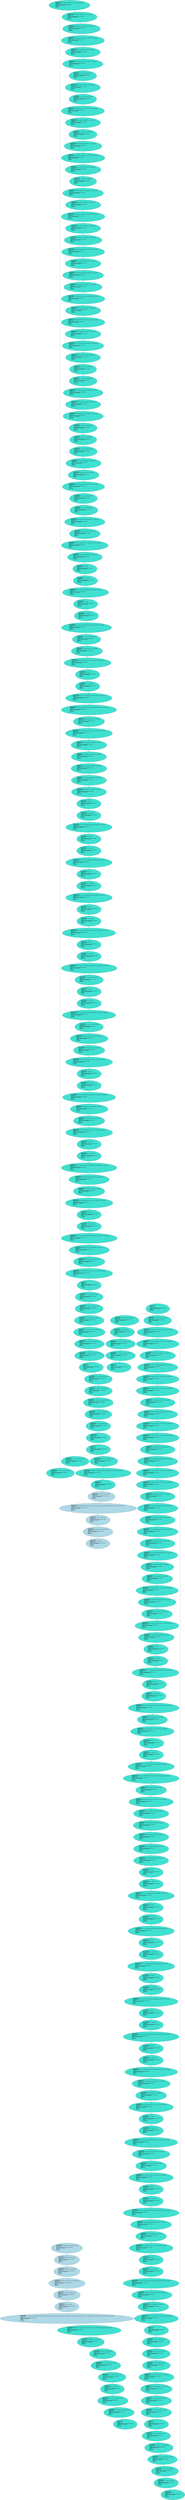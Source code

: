 digraph "MachineCFG of main" {
  Node0 [label="MI0x5594a2574550\l  renamable $r0 = LDRSH renamable $r3, $noreg, 0, 14, $noreg :: (load (s16) from %ir.block.1)\l  isTransient:False\l  ExeCnt:2\l  MI's addr:0x8001f4 cache line:524319 cache index:31\l  More Info of MI:fdct_fdct_BB6_I2\lin UR9\l  May Load?1\l  May Store?0\l  ]\l  " fillcolor="turquoise" style="filled"];
  Node0 -> Node1;
  Node1 [label="MI0x5594a2574698\l  renamable $r1 = RSBrsi renamable $r4, renamable $r4, 26, 14, $noreg, $noreg\l  isTransient:False\l  ExeCnt:2\l  MI's addr:0x8001f8 cache line:524319 cache index:31\l  More Info of MI:fdct_fdct_BB6_I3\lin UR9\l  May Load?0\l  May Store?0\l  ]\l  " fillcolor="turquoise" style="filled"];
  Node1 -> Node2;
  Node2 [label="MI0x5594a25747e0\l  renamable $r9 = ADDrsi renamable $r3, killed renamable $r1, 10, 14, $noreg, $noreg\l  isTransient:False\l  ExeCnt:2\l  MI's addr:0x8001fc cache line:524319 cache index:31\l  More Info of MI:fdct_fdct_BB6_I4\lin UR9\l  May Load?0\l  May Store?0\l  ]\l  " fillcolor="turquoise" style="filled"];
  Node2 -> Node3;
  Node3 [label="MI0x5594a2574928\l  renamable $r1 = LDRSH renamable $r9, $noreg, 0, 14, $noreg :: (load (s16) from %ir.arrayidx107)\l  isTransient:False\l  ExeCnt:2\l  MI's addr:0x800200 cache line:524320 cache index:0\l  More Info of MI:fdct_fdct_BB6_I5\lin UR9\l  May Load?1\l  May Store?0\l  ]\l  " fillcolor="turquoise" style="filled"];
  Node3 -> Node4;
  Node4 [label="MI0x5594a2574a70\l  renamable $lr = nsw ADDrr renamable $r0, renamable $r1, 14, $noreg, $noreg\l  isTransient:False\l  ExeCnt:2\l  MI's addr:0x800204 cache line:524320 cache index:0\l  More Info of MI:fdct_fdct_BB6_I6\lin UR9\l  May Load?0\l  May Store?0\l  ]\l  " fillcolor="turquoise" style="filled"];
  Node4 -> Node5;
  Node5 [label="MI0x5594a2574bb8\l  renamable $r0 = nsw SUBrr killed renamable $r0, killed renamable $r1, 14, $noreg, $noreg\l  isTransient:False\l  ExeCnt:2\l  MI's addr:0x800208 cache line:524320 cache index:0\l  More Info of MI:fdct_fdct_BB6_I7\lin UR9\l  May Load?0\l  May Store?0\l  ]\l  " fillcolor="turquoise" style="filled"];
  Node5 -> Node32;
  Node6 [label="MI0x5594a2574d00\l  renamable $r0 = ADDrsi renamable $r3, renamable $r4, 10, 14, $noreg, $noreg\l  isTransient:False\l  ExeCnt:2\l  MI's addr:0x800210 cache line:524321 cache index:1\l  More Info of MI:fdct_fdct_BB6_I9\lin UR9\l  May Load?0\l  May Store?0\l  ]\l  " fillcolor="turquoise" style="filled"];
  Node6 -> Node31;
  Node7 [label="MI0x5594a2574e48\l  renamable $r1 = LDRSH renamable $r0, $noreg, 0, 14, $noreg :: (load (s16) from %ir.arrayidx116)\l  isTransient:False\l  ExeCnt:2\l  MI's addr:0x800218 cache line:524321 cache index:1\l  More Info of MI:fdct_fdct_BB6_I11\lin UR9\l  May Load?1\l  May Store?0\l  ]\l  " fillcolor="turquoise" style="filled"];
  Node7 -> Node8;
  Node8 [label="MI0x5594a2574f90\l  renamable $r0 = ADDrsi renamable $r4, renamable $r4, 10, 14, $noreg, $noreg\l  isTransient:False\l  ExeCnt:2\l  MI's addr:0x80021c cache line:524321 cache index:1\l  More Info of MI:fdct_fdct_BB6_I12\lin UR9\l  May Load?0\l  May Store?0\l  ]\l  " fillcolor="turquoise" style="filled"];
  Node8 -> Node61;
  Node9 [label="MI0x5594a2687a18\l  STRi12 killed $r1, $r11, -36, 14, $noreg :: (store (s32) into %stack.1)\l  isTransient:False\l  ExeCnt:1\l  MI's addr:0x800018 cache line:524289 cache index:1\l  More Info of MI:fdct_fdct_BB0_I17\lin UR18\l  May Load?0\l  May Store?1\l  ]\l  " fillcolor="turquoise" style="filled"];
  Node9 -> Node12;
  Node10 [label="MI0x5594a2687a80\l  STRi12 $r0, $r11, -40, 14, $noreg :: (store (s32) into %stack.2)\l  isTransient:False\l  ExeCnt:1\l  MI's addr:0x800010 cache line:524289 cache index:1\l  More Info of MI:fdct_fdct_BB0_I15\lin UR20\l  May Load?0\l  May Store?1\l  ]\l  " fillcolor="turquoise" style="filled"];
  Node10 -> Node13;
  Node11 [label="MI0x5594a2687e88\l  STRi12 killed $r1, $sp, 44, 14, $noreg :: (store (s32) into %stack.3)\l  isTransient:False\l  ExeCnt:1\l  MI's addr:0x80000c cache line:524288 cache index:0\l  More Info of MI:fdct_fdct_BB0_I14\lin UR21\l  May Load?0\l  May Store?1\l  ]\l  " fillcolor="turquoise" style="filled"];
  Node11 -> Node10;
  Node12 [label="MI0x5594a2687ef0\l  STRi12 killed $r0, $r11, -32, 14, $noreg :: (store (s32) into %stack.0)\l  isTransient:False\l  ExeCnt:1\l  MI's addr:0x80001c cache line:524289 cache index:1\l  More Info of MI:fdct_fdct_BB0_I18\lin UR17\l  May Load?0\l  May Store?1\l  ]\l  " fillcolor="turquoise" style="filled"];
  Node12 -> Node14;
  Node13 [label="MI0x5594a2699b00\l  renamable $r1 = MOVi 0, 14, $noreg, $noreg\l  isTransient:False\l  ExeCnt:1\l  MI's addr:0x800014 cache line:524289 cache index:1\l  More Info of MI:fdct_fdct_BB0_I16\lin UR19\l  May Load?0\l  May Store?0\l  ]\l  " fillcolor="turquoise" style="filled"];
  Node13 -> Node9;
  Node14 [label="MI0x5594a2699c48\l  B %bb.1\l  isTransient:False\l  ExeCnt:1\l  MI's addr:0x800020 cache line:524290 cache index:2\l  More Info of MI:fdct_fdct_BB0_I19\lin UR16\l  May Load?0\l  May Store?0\l  ]\l  " fillcolor="turquoise" style="filled"];
  Node14 -> Node43;
  Node15 [label="MI0x5594a2699df0\l  CMPri renamable $r0, 2, 14, $noreg, implicit-def $cpsr\l  isTransient:False\l  ExeCnt:2\l  MI's addr:0x800034 cache line:524291 cache index:3\l  More Info of MI:fdct_fdct_BB1_I4\lin UR15\l  May Load?0\l  May Store?0\l  ]\l  " fillcolor="turquoise" style="filled"];
  Node15 -> Node16;
  Node16 [label="MI0x5594a2699f38\l  Bcc %bb.4, 0, killed $cpsr\l  isTransient:False\l  ExeCnt:2\l  MI's addr:0x800038 cache line:524291 cache index:3\l  More Info of MI:fdct_fdct_BB1_I5\lin UR15\l  May Load?0\l  May Store?0\l  ]\l  " fillcolor="turquoise" style="filled"];
  Node16 -> Node17;
  Node17 [label="MI0x5594a269a000\l  B %bb.2\l  isTransient:False\l  ExeCnt:2\l  MI's addr:0x80003c cache line:524291 cache index:3\l  More Info of MI:fdct_fdct_BB1_I6\lin UR15\l  May Load?0\l  May Store?0\l  ]\l  " fillcolor="turquoise" style="filled"];
  Node17 -> Node57;
  Node17 -> Node44;
  Node18 [label="MI0x5594a269a730\l  renamable $r0 = LDRSH renamable $r1, $noreg, 0, 14, $noreg :: (load (s16) from %ir.block.0)\l  isTransient:False\l  ExeCnt:2\l  MI's addr:0x800044 cache line:524292 cache index:4\l  More Info of MI:fdct_fdct_BB2_I1\lin UR15\l  May Load?1\l  May Store?0\l  ]\l  " fillcolor="turquoise" style="filled"];
  Node18 -> Node19;
  Node19 [label="MI0x5594a269a878\l  renamable $r2 = LDRSH renamable $r1, $noreg, 14, 14, $noreg :: (load (s16) from %ir.arrayidx1)\l  isTransient:False\l  ExeCnt:2\l  MI's addr:0x800048 cache line:524292 cache index:4\l  More Info of MI:fdct_fdct_BB2_I2\lin UR15\l  May Load?1\l  May Store?0\l  ]\l  " fillcolor="turquoise" style="filled"];
  Node19 -> Node20;
  Node20 [label="MI0x5594a269a9c0\l  renamable $r12 = nsw ADDrr renamable $r0, renamable $r2, 14, $noreg, $noreg\l  isTransient:False\l  ExeCnt:2\l  MI's addr:0x80004c cache line:524292 cache index:4\l  More Info of MI:fdct_fdct_BB2_I3\lin UR15\l  May Load?0\l  May Store?0\l  ]\l  " fillcolor="turquoise" style="filled"];
  Node20 -> Node166;
  Node21 [label="MI0x5594a269cc80\l  $r1 = LDRi12 $sp, 32, 14, $noreg :: (load (s32) from %stack.6)\l  isTransient:False\l  ExeCnt:2\l  MI's addr:0x8001d4 cache line:524317 cache index:29\l  More Info of MI:fdct_fdct_BB5_I1\lin UR9\l  May Load?1\l  May Store?0\l  ]\l  " fillcolor="turquoise" style="filled"];
  Node21 -> Node52;
  Node22 [label="MI0x5594a269d0c0\l  $r0 = LDRi12 $sp, 12, 14, $noreg :: (load (s32) from %stack.11)\l  isTransient:False\l  ExeCnt:2\l  MI's addr:0x8002cc cache line:524332 cache index:12\l  More Info of MI:fdct_fdct_BB6_I56\lin UR9\l  May Load?1\l  May Store?0\l  ]\l  " fillcolor="turquoise" style="filled"];
  Node22 -> Node94;
  Node23 [label="MI0x5594a269d260\l  $r0 = LDRi12 $sp, 8, 14, $noreg :: (load (s32) from %stack.12)\l  isTransient:False\l  ExeCnt:2\l  MI's addr:0x8002a0 cache line:524330 cache index:10\l  More Info of MI:fdct_fdct_BB6_I45\lin UR9\l  May Load?1\l  May Store?0\l  ]\l  " fillcolor="turquoise" style="filled"];
  Node23 -> Node86;
  Node24 [label="MI0x5594a269d400\l  $r1 = LDRi12 $sp, 4, 14, $noreg :: (load (s32) from %stack.13)\l  isTransient:False\l  ExeCnt:2\l  MI's addr:0x80029c cache line:524329 cache index:9\l  More Info of MI:fdct_fdct_BB6_I44\lin UR9\l  May Load?1\l  May Store?0\l  ]\l  " fillcolor="turquoise" style="filled"];
  Node24 -> Node23;
  Node25 [label="MI0x5594a269d5a0\l  $r0 = LDRi12 $sp, 8, 14, $noreg :: (load (s32) from %stack.12)\l  isTransient:False\l  ExeCnt:2\l  MI's addr:0x80028c cache line:524328 cache index:8\l  More Info of MI:fdct_fdct_BB6_I40\lin UR9\l  May Load?1\l  May Store?0\l  ]\l  " fillcolor="turquoise" style="filled"];
  Node25 -> Node83;
  Node26 [label="MI0x5594a269d740\l  STRi12 $r0, $sp, 4, 14, $noreg :: (store (s32) into %stack.13)\l  isTransient:False\l  ExeCnt:2\l  MI's addr:0x800288 cache line:524328 cache index:8\l  More Info of MI:fdct_fdct_BB6_I39\lin UR9\l  May Load?0\l  May Store?1\l  ]\l  " fillcolor="turquoise" style="filled"];
  Node26 -> Node25;
  Node27 [label="MI0x5594a269d8e0\l  $r1 = LDRi12 $sp, 20, 14, $noreg :: (load (s32) from %stack.9)\l  isTransient:False\l  ExeCnt:2\l  MI's addr:0x800284 cache line:524328 cache index:8\l  More Info of MI:fdct_fdct_BB6_I38\lin UR9\l  May Load?1\l  May Store?0\l  ]\l  " fillcolor="turquoise" style="filled"];
  Node27 -> Node26;
  Node28 [label="MI0x5594a269da80\l  $r0 = LDRi12 $sp, 0, 14, $noreg :: (load (s32) from %stack.14)\l  isTransient:False\l  ExeCnt:2\l  MI's addr:0x800274 cache line:524327 cache index:7\l  More Info of MI:fdct_fdct_BB6_I34\lin UR9\l  May Load?1\l  May Store?0\l  ]\l  " fillcolor="turquoise" style="filled"];
  Node28 -> Node80;
  Node29 [label="MI0x5594a269dc90\l  STRi12 $r0, $sp, 8, 14, $noreg :: (store (s32) into %stack.12)\l  isTransient:False\l  ExeCnt:2\l  MI's addr:0x800270 cache line:524327 cache index:7\l  More Info of MI:fdct_fdct_BB6_I33\lin UR9\l  May Load?0\l  May Store?1\l  ]\l  " fillcolor="turquoise" style="filled"];
  Node29 -> Node28;
  Node30 [label="MI0x5594a269de30\l  STRi12 $r5, $sp, 0, 14, $noreg :: (store (s32) into %stack.14)\l  isTransient:False\l  ExeCnt:2\l  MI's addr:0x800230 cache line:524323 cache index:3\l  More Info of MI:fdct_fdct_BB6_I17\lin UR9\l  May Load?0\l  May Store?1\l  ]\l  " fillcolor="turquoise" style="filled"];
  Node30 -> Node65;
  Node31 [label="MI0x5594a269dfd0\l  STRi12 $r0, $sp, 16, 14, $noreg :: (store (s32) into %stack.10)\l  isTransient:False\l  ExeCnt:2\l  MI's addr:0x800214 cache line:524321 cache index:1\l  More Info of MI:fdct_fdct_BB6_I10\lin UR9\l  May Load?0\l  May Store?1\l  ]\l  " fillcolor="turquoise" style="filled"];
  Node31 -> Node7;
  Node32 [label="MI0x5594a269e170\l  STRi12 $r0, $sp, 12, 14, $noreg :: (store (s32) into %stack.11)\l  isTransient:False\l  ExeCnt:2\l  MI's addr:0x80020c cache line:524320 cache index:0\l  More Info of MI:fdct_fdct_BB6_I8\lin UR9\l  May Load?0\l  May Store?1\l  ]\l  " fillcolor="turquoise" style="filled"];
  Node32 -> Node6;
  Node33 [label="MI0x5594a269e310\l  $r3 = LDRi12 $sp, 20, 14, $noreg :: (load (s32) from %stack.9)\l  isTransient:False\l  ExeCnt:2\l  MI's addr:0x8001ec cache line:524318 cache index:30\l  More Info of MI:fdct_fdct_BB6_I0\lin UR9\l  May Load?1\l  May Store?0\l  ]\l  " fillcolor="turquoise" style="filled"];
  Node33 -> Node34;
  Node34 [label="MI0x5594a269e4b0\l  $r4 = LDRi12 $sp, 44, 14, $noreg :: (load (s32) from %stack.3)\l  isTransient:False\l  ExeCnt:2\l  MI's addr:0x8001f0 cache line:524319 cache index:31\l  More Info of MI:fdct_fdct_BB6_I1\lin UR9\l  May Load?1\l  May Store?0\l  ]\l  " fillcolor="turquoise" style="filled"];
  Node34 -> Node0;
  Node35 [label="MI0x5594a269e650\l  STRi12 killed $r0, $sp, 32, 14, $noreg :: (store (s32) into %stack.6)\l  isTransient:False\l  ExeCnt:2\l  MI's addr:0x8003c0 cache line:524348 cache index:28\l  More Info of MI:fdct_fdct_BB7_I5\lin UR9\l  May Load?0\l  May Store?1\l  ]\l  " fillcolor="turquoise" style="filled"];
  Node35 -> Node138;
  Node36 [label="MI0x5594a269e7f0\l  STRi12 killed $r1, $sp, 28, 14, $noreg :: (store (s32) into %stack.7)\l  isTransient:False\l  ExeCnt:2\l  MI's addr:0x8003bc cache line:524347 cache index:27\l  More Info of MI:fdct_fdct_BB7_I4\lin UR9\l  May Load?0\l  May Store?1\l  ]\l  " fillcolor="turquoise" style="filled"];
  Node36 -> Node35;
  Node37 [label="MI0x5594a269e990\l  $r1 = LDRi12 $sp, 24, 14, $noreg :: (load (s32) from %stack.8)\l  isTransient:False\l  ExeCnt:2\l  MI's addr:0x8003ac cache line:524346 cache index:26\l  More Info of MI:fdct_fdct_BB7_I0\lin UR9\l  May Load?1\l  May Store?0\l  ]\l  " fillcolor="turquoise" style="filled"];
  Node37 -> Node139;
  Node38 [label="MI0x5594a26a0360\l  BX_RET 14, $noreg\l  isTransient:False\l  ExeCnt:1\l  MI's addr:0x8003d0 cache line:524349 cache index:29\l  More Info of MI:fdct_fdct_BB8_I2\lin UR6\l  May Load?0\l  May Store?0\l  ]\l  " fillcolor="turquoise" style="filled"];
  Node38 -> Node254;
  Node39 [label="MI0x5594a26a03e8\l  STRi12 killed $r1, $sp, 36, 14, $noreg :: (store (s32) into %stack.5)\l  isTransient:False\l  ExeCnt:2\l  MI's addr:0x80002c cache line:524290 cache index:2\l  More Info of MI:fdct_fdct_BB1_I2\lin UR15\l  May Load?0\l  May Store?1\l  ]\l  " fillcolor="turquoise" style="filled"];
  Node39 -> Node40;
  Node40 [label="MI0x5594a26a0470\l  STRi12 $r0, $sp, 40, 14, $noreg :: (store (s32) into %stack.4)\l  isTransient:False\l  ExeCnt:2\l  MI's addr:0x800030 cache line:524291 cache index:3\l  More Info of MI:fdct_fdct_BB1_I3\lin UR15\l  May Load?0\l  May Store?1\l  ]\l  " fillcolor="turquoise" style="filled"];
  Node40 -> Node15;
  Node41 [label="MI0x5594a26a04f8\l  STRi12 killed $r0, $r11, -32, 14, $noreg :: (store (s32) into %stack.0)\l  isTransient:False\l  ExeCnt:2\l  MI's addr:0x8001b4 cache line:524315 cache index:27\l  More Info of MI:fdct_fdct_BB3_I6\lin UR15\l  May Load?0\l  May Store?1\l  ]\l  " fillcolor="turquoise" style="filled"];
  Node41 -> Node239;
  Node42 [label="MI0x5594a26a0580\l  STRi12 killed $r0, $sp, 32, 14, $noreg :: (store (s32) into %stack.6)\l  isTransient:False\l  ExeCnt:1\l  MI's addr:0x8001c8 cache line:524316 cache index:28\l  More Info of MI:fdct_fdct_BB4_I3\lin UR11\l  May Load?0\l  May Store?1\l  ]\l  " fillcolor="turquoise" style="filled"];
  Node42 -> Node241;
  Node43 [label="MI0x5594a26a0608\l  $r0 = LDRi12 $r11, -36, 14, $noreg :: (load (s32) from %stack.1)\l  isTransient:False\l  ExeCnt:2\l  MI's addr:0x800024 cache line:524290 cache index:2\l  More Info of MI:fdct_fdct_BB1_I0\lin UR15\l  May Load?1\l  May Store?0\l  ]\l  " fillcolor="turquoise" style="filled"];
  Node43 -> Node46;
  Node44 [label="MI0x5594a26a0690\l  $r1 = LDRi12 $sp, 36, 14, $noreg :: (load (s32) from %stack.5)\l  isTransient:False\l  ExeCnt:2\l  MI's addr:0x800040 cache line:524292 cache index:4\l  More Info of MI:fdct_fdct_BB2_I0\lin UR15\l  May Load?1\l  May Store?0\l  ]\l  " fillcolor="turquoise" style="filled"];
  Node44 -> Node18;
  Node45 [label="MI0x5594a26a0718\l  STRi12 killed $r1, $sp, 28, 14, $noreg :: (store (s32) into %stack.7)\l  isTransient:False\l  ExeCnt:1\l  MI's addr:0x8001c4 cache line:524316 cache index:28\l  More Info of MI:fdct_fdct_BB4_I2\lin UR12\l  May Load?0\l  May Store?1\l  ]\l  " fillcolor="turquoise" style="filled"];
  Node45 -> Node42;
  Node46 [label="MI0x5594a26a07a0\l  $r1 = LDRi12 $r11, -32, 14, $noreg :: (load (s32) from %stack.0)\l  isTransient:False\l  ExeCnt:2\l  MI's addr:0x800028 cache line:524290 cache index:2\l  More Info of MI:fdct_fdct_BB1_I1\lin UR15\l  May Load?1\l  May Store?0\l  ]\l  " fillcolor="turquoise" style="filled"];
  Node46 -> Node39;
  Node47 [label="MI0x5594a26a0828\l  $r3 = LDRi12 $sp, 12, 14, $noreg :: (load (s32) from %stack.11)\l  isTransient:False\l  ExeCnt:2\l  MI's addr:0x800340 cache line:524340 cache index:20\l  More Info of MI:fdct_fdct_BB6_I85\lin UR9\l  May Load?1\l  May Store?0\l  ]\l  " fillcolor="turquoise" style="filled"];
  Node47 -> Node114;
  Node48 [label="MI0x5594a26a08b0\l  $sp = frame-setup STMDB_UPD $sp, 14, $noreg, killed $r4, killed $r5, killed $r6, killed $r7, killed $r8, killed $r9, killed $r10, killed $r11, killed $lr\l  isTransient:False\l  ExeCnt:1\l  MI's addr:0x800000 cache line:524288 cache index:0\l  More Info of MI:fdct_fdct_BB0_I0\lin UR24\l  May Load?0\l  May Store?1\l  ]\l  " fillcolor="turquoise" style="filled"];
  Node48 -> Node141;
  Node49 [label="MI0x5594a26a0938\l  STRi12 $r0, $sp, 24, 14, $noreg :: (store (s32) into %stack.8)\l  isTransient:False\l  ExeCnt:2\l  MI's addr:0x8001dc cache line:524317 cache index:29\l  More Info of MI:fdct_fdct_BB5_I3\lin UR9\l  May Load?0\l  May Store?1\l  ]\l  " fillcolor="turquoise" style="filled"];
  Node49 -> Node242;
  Node50 [label="MI0x5594a26a09c0\l  $r1 = LDRi12 $sp, 16, 14, $noreg :: (load (s32) from %stack.10)\l  isTransient:False\l  ExeCnt:2\l  MI's addr:0x800350 cache line:524341 cache index:21\l  More Info of MI:fdct_fdct_BB6_I89\lin UR9\l  May Load?1\l  May Store?0\l  ]\l  " fillcolor="turquoise" style="filled"];
  Node50 -> Node118;
  Node51 [label="MI0x5594a26a0a48\l  $sp = frame-destroy LDMIA_UPD $sp, 14, $noreg, def $r4, def $r5, def $r6, def $r7, def $r8, def $r9, def $r10, def $r11, def $lr\l  isTransient:False\l  ExeCnt:1\l  MI's addr:0x8003cc cache line:524348 cache index:28\l  More Info of MI:fdct_fdct_BB8_I1\lin UR7\l  May Load?1\l  May Store?0\l  ]\l  " fillcolor="turquoise" style="filled"];
  Node51 -> Node38;
  Node52 [label="MI0x5594a26a0ad0\l  STRi12 killed $r1, $sp, 20, 14, $noreg :: (store (s32) into %stack.9)\l  isTransient:False\l  ExeCnt:2\l  MI's addr:0x8001d8 cache line:524317 cache index:29\l  More Info of MI:fdct_fdct_BB5_I2\lin UR9\l  May Load?0\l  May Store?1\l  ]\l  " fillcolor="turquoise" style="filled"];
  Node52 -> Node49;
  Node53 [label="MI0x5594a26a1510\l  STRi12 killed $r1, $r11, -36, 14, $noreg :: (store (s32) into %stack.1)\l  isTransient:False\l  ExeCnt:2\l  MI's addr:0x8001b0 cache line:524315 cache index:27\l  More Info of MI:fdct_fdct_BB3_I5\lin UR15\l  May Load?0\l  May Store?1\l  ]\l  " fillcolor="turquoise" style="filled"];
  Node53 -> Node41;
  Node54 [label="MI0x5594a26a16b0\l  $r1 = LDRi12 $sp, 40, 14, $noreg :: (load (s32) from %stack.4)\l  isTransient:False\l  ExeCnt:2\l  MI's addr:0x80019c cache line:524313 cache index:25\l  More Info of MI:fdct_fdct_BB3_I0\lin UR15\l  May Load?1\l  May Store?0\l  ]\l  " fillcolor="turquoise" style="filled"];
  Node54 -> Node55;
  Node55 [label="MI0x5594a26a1850\l  $r0 = LDRi12 $sp, 36, 14, $noreg :: (load (s32) from %stack.5)\l  isTransient:False\l  ExeCnt:2\l  MI's addr:0x8001a0 cache line:524314 cache index:26\l  More Info of MI:fdct_fdct_BB3_I1\lin UR15\l  May Load?1\l  May Store?0\l  ]\l  " fillcolor="turquoise" style="filled"];
  Node55 -> Node56;
  Node56 [label="MI0x5594a26a19f0\l  $r2 = LDRi12 $sp, 44, 14, $noreg :: (load (s32) from %stack.3)\l  isTransient:False\l  ExeCnt:2\l  MI's addr:0x8001a4 cache line:524314 cache index:26\l  More Info of MI:fdct_fdct_BB3_I2\lin UR15\l  May Load?1\l  May Store?0\l  ]\l  " fillcolor="turquoise" style="filled"];
  Node56 -> Node237;
  Node57 [label="MI0x5594a26a1e30\l  $r0 = LDRi12 $r11, -40, 14, $noreg :: (load (s32) from %stack.2)\l  isTransient:False\l  ExeCnt:1\l  MI's addr:0x8001bc cache line:524315 cache index:27\l  More Info of MI:fdct_fdct_BB4_I0\lin UR14\l  May Load?1\l  May Store?0\l  ]\l  " fillcolor="turquoise" style="filled"];
  Node57 -> Node240;
  Node58 [label="MI0x5594a26a2270\l  $r0 = LDRi12 $sp, 28, 14, $noreg :: (load (s32) from %stack.7)\l  isTransient:False\l  ExeCnt:2\l  MI's addr:0x8001d0 cache line:524317 cache index:29\l  More Info of MI:fdct_fdct_BB5_I0\lin UR9\l  May Load?1\l  May Store?0\l  ]\l  " fillcolor="turquoise" style="filled"];
  Node58 -> Node21;
  Node59 [label="MI0x5594a26a3d90\l  $r6 = ORRri $r6, 24576, 14, $noreg, $noreg\l  isTransient:False\l  ExeCnt:2\l  MI's addr:0x80037c cache line:524343 cache index:23\l  More Info of MI:fdct_fdct_BB6_I100\lin UR9\l  May Load?0\l  May Store?0\l  ]\l  " fillcolor="turquoise" style="filled"];
  Node59 -> Node127;
  Node60 [label="MI0x5594a26a3fd8\l  $r12 = ORRri $r12, 12288, 14, $noreg, $noreg\l  isTransient:False\l  ExeCnt:2\l  MI's addr:0x800394 cache line:524345 cache index:25\l  More Info of MI:fdct_fdct_BB6_I106\lin UR9\l  May Load?0\l  May Store?0\l  ]\l  " fillcolor="turquoise" style="filled"];
  Node60 -> Node131;
  Node61 [label="MI0x5594a26a8ce0\l  renamable $r2 = MOVsi renamable $r0, 10, 14, $noreg, $noreg\l  isTransient:False\l  ExeCnt:2\l  MI's addr:0x800220 cache line:524322 cache index:2\l  More Info of MI:fdct_fdct_BB6_I13\lin UR9\l  May Load?0\l  May Store?0\l  ]\l  " fillcolor="turquoise" style="filled"];
  Node61 -> Node62;
  Node62 [label="MI0x5594a26a8e28\l  renamable $r2 = ADDrsi renamable $r3, killed renamable $r2, 10, 14, $noreg, $noreg\l  isTransient:False\l  ExeCnt:2\l  MI's addr:0x800224 cache line:524322 cache index:2\l  More Info of MI:fdct_fdct_BB6_I14\lin UR9\l  May Load?0\l  May Store?0\l  ]\l  " fillcolor="turquoise" style="filled"];
  Node62 -> Node63;
  Node63 [label="MI0x5594a26a8f70\l  renamable $r12 = LDRSH renamable $r2, $noreg, 0, 14, $noreg :: (load (s16) from %ir.arrayidx119)\l  isTransient:False\l  ExeCnt:2\l  MI's addr:0x800228 cache line:524322 cache index:2\l  More Info of MI:fdct_fdct_BB6_I15\lin UR9\l  May Load?1\l  May Store?0\l  ]\l  " fillcolor="turquoise" style="filled"];
  Node63 -> Node64;
  Node64 [label="MI0x5594a26a90b8\l  renamable $r5 = nsw ADDrr renamable $r1, renamable $r12, 14, $noreg, $noreg\l  isTransient:False\l  ExeCnt:2\l  MI's addr:0x80022c cache line:524322 cache index:2\l  More Info of MI:fdct_fdct_BB6_I16\lin UR9\l  May Load?0\l  May Store?0\l  ]\l  " fillcolor="turquoise" style="filled"];
  Node64 -> Node30;
  Node65 [label="MI0x5594a26a9200\l  renamable $r5 = nsw SUBrr killed renamable $r1, killed renamable $r12, 14, $noreg, $noreg\l  isTransient:False\l  ExeCnt:2\l  MI's addr:0x800234 cache line:524323 cache index:3\l  More Info of MI:fdct_fdct_BB6_I18\lin UR9\l  May Load?0\l  May Store?0\l  ]\l  " fillcolor="turquoise" style="filled"];
  Node65 -> Node66;
  Node66 [label="MI0x5594a26a9348\l  renamable $r7 = ADDrsi renamable $r3, renamable $r4, 18, 14, $noreg, $noreg\l  isTransient:False\l  ExeCnt:2\l  MI's addr:0x800238 cache line:524323 cache index:3\l  More Info of MI:fdct_fdct_BB6_I19\lin UR9\l  May Load?0\l  May Store?0\l  ]\l  " fillcolor="turquoise" style="filled"];
  Node66 -> Node67;
  Node67 [label="MI0x5594a26a9490\l  renamable $r12 = LDRSH renamable $r7, $noreg, 0, 14, $noreg :: (load (s16) from %ir.arrayidx130)\l  isTransient:False\l  ExeCnt:2\l  MI's addr:0x80023c cache line:524323 cache index:3\l  More Info of MI:fdct_fdct_BB6_I20\lin UR9\l  May Load?1\l  May Store?0\l  ]\l  " fillcolor="turquoise" style="filled"];
  Node67 -> Node68;
  Node68 [label="MI0x5594a26a95d8\l  renamable $r1 = ADDrsi renamable $r4, renamable $r4, 18, 14, $noreg, $noreg\l  isTransient:False\l  ExeCnt:2\l  MI's addr:0x800240 cache line:524324 cache index:4\l  More Info of MI:fdct_fdct_BB6_I21\lin UR9\l  May Load?0\l  May Store?0\l  ]\l  " fillcolor="turquoise" style="filled"];
  Node68 -> Node69;
  Node69 [label="MI0x5594a26a9720\l  renamable $r6 = ADDrsi renamable $r3, killed renamable $r1, 10, 14, $noreg, $noreg\l  isTransient:False\l  ExeCnt:2\l  MI's addr:0x800244 cache line:524324 cache index:4\l  More Info of MI:fdct_fdct_BB6_I22\lin UR9\l  May Load?0\l  May Store?0\l  ]\l  " fillcolor="turquoise" style="filled"];
  Node69 -> Node70;
  Node70 [label="MI0x5594a26a9868\l  renamable $r8 = LDRSH renamable $r6, $noreg, 0, 14, $noreg :: (load (s16) from %ir.arrayidx133)\l  isTransient:False\l  ExeCnt:2\l  MI's addr:0x800248 cache line:524324 cache index:4\l  More Info of MI:fdct_fdct_BB6_I23\lin UR9\l  May Load?1\l  May Store?0\l  ]\l  " fillcolor="turquoise" style="filled"];
  Node70 -> Node71;
  Node71 [label="MI0x5594a26a99b0\l  renamable $r1 = nsw ADDrr renamable $r12, renamable $r8, 14, $noreg, $noreg\l  isTransient:False\l  ExeCnt:2\l  MI's addr:0x80024c cache line:524324 cache index:4\l  More Info of MI:fdct_fdct_BB6_I24\lin UR9\l  May Load?0\l  May Store?0\l  ]\l  " fillcolor="turquoise" style="filled"];
  Node71 -> Node72;
  Node72 [label="MI0x5594a26a9af8\l  renamable $r8 = nsw SUBrr killed renamable $r12, killed renamable $r8, 14, $noreg, $noreg\l  isTransient:False\l  ExeCnt:2\l  MI's addr:0x800250 cache line:524325 cache index:5\l  More Info of MI:fdct_fdct_BB6_I25\lin UR9\l  May Load?0\l  May Store?0\l  ]\l  " fillcolor="turquoise" style="filled"];
  Node72 -> Node73;
  Node73 [label="MI0x5594a26a9cf0\l  renamable $r12 = ADDrsi renamable $r3, killed renamable $r0, 10, 14, $noreg, $noreg\l  isTransient:False\l  ExeCnt:2\l  MI's addr:0x800254 cache line:524325 cache index:5\l  More Info of MI:fdct_fdct_BB6_I26\lin UR9\l  May Load?0\l  May Store?0\l  ]\l  " fillcolor="turquoise" style="filled"];
  Node73 -> Node74;
  Node74 [label="MI0x5594a26a9e38\l  renamable $r0 = LDRSH renamable $r12, $noreg, 0, 14, $noreg :: (load (s16) from %ir.arrayidx144)\l  isTransient:False\l  ExeCnt:2\l  MI's addr:0x800258 cache line:524325 cache index:5\l  More Info of MI:fdct_fdct_BB6_I27\lin UR9\l  May Load?1\l  May Store?0\l  ]\l  " fillcolor="turquoise" style="filled"];
  Node74 -> Node75;
  Node75 [label="MI0x5594a26a9f80\l  renamable $r3 = ADDrsi renamable $r3, renamable $r4, 26, 14, $noreg, $noreg\l  isTransient:False\l  ExeCnt:2\l  MI's addr:0x80025c cache line:524325 cache index:5\l  More Info of MI:fdct_fdct_BB6_I28\lin UR9\l  May Load?0\l  May Store?0\l  ]\l  " fillcolor="turquoise" style="filled"];
  Node75 -> Node76;
  Node76 [label="MI0x5594a26aa0c8\l  renamable $r10 = LDRSH renamable $r3, $noreg, 0, 14, $noreg :: (load (s16) from %ir.arrayidx147)\l  isTransient:False\l  ExeCnt:2\l  MI's addr:0x800260 cache line:524326 cache index:6\l  More Info of MI:fdct_fdct_BB6_I29\lin UR9\l  May Load?1\l  May Store?0\l  ]\l  " fillcolor="turquoise" style="filled"];
  Node76 -> Node77;
  Node77 [label="MI0x5594a26aa210\l  renamable $r4 = nsw ADDrr renamable $r0, renamable $r10, 14, $noreg, $noreg\l  isTransient:False\l  ExeCnt:2\l  MI's addr:0x800264 cache line:524326 cache index:6\l  More Info of MI:fdct_fdct_BB6_I30\lin UR9\l  May Load?0\l  May Store?0\l  ]\l  " fillcolor="turquoise" style="filled"];
  Node77 -> Node78;
  Node78 [label="MI0x5594a26aa358\l  renamable $r10 = nsw SUBrr killed renamable $r0, killed renamable $r10, 14, $noreg, $noreg\l  isTransient:False\l  ExeCnt:2\l  MI's addr:0x800268 cache line:524326 cache index:6\l  More Info of MI:fdct_fdct_BB6_I31\lin UR9\l  May Load?0\l  May Store?0\l  ]\l  " fillcolor="turquoise" style="filled"];
  Node78 -> Node79;
  Node79 [label="MI0x5594a26aa4a0\l  renamable $r0 = nsw ADDrr renamable $lr, renamable $r4, 14, $noreg, $noreg\l  isTransient:False\l  ExeCnt:2\l  MI's addr:0x80026c cache line:524326 cache index:6\l  More Info of MI:fdct_fdct_BB6_I32\lin UR9\l  May Load?0\l  May Store?0\l  ]\l  " fillcolor="turquoise" style="filled"];
  Node79 -> Node29;
  Node80 [label="MI0x5594a26aa5e8\l  renamable $lr = nsw SUBrr killed renamable $lr, killed renamable $r4, 14, $noreg, $noreg\l  isTransient:False\l  ExeCnt:2\l  MI's addr:0x800278 cache line:524327 cache index:7\l  More Info of MI:fdct_fdct_BB6_I35\lin UR9\l  May Load?0\l  May Store?0\l  ]\l  " fillcolor="turquoise" style="filled"];
  Node80 -> Node81;
  Node81 [label="MI0x5594a26aa730\l  renamable $r4 = nsw ADDrr renamable $r0, renamable $r1, 14, $noreg, $noreg\l  isTransient:False\l  ExeCnt:2\l  MI's addr:0x80027c cache line:524327 cache index:7\l  More Info of MI:fdct_fdct_BB6_I36\lin UR9\l  May Load?0\l  May Store?0\l  ]\l  " fillcolor="turquoise" style="filled"];
  Node81 -> Node82;
  Node82 [label="MI0x5594a26aa878\l  renamable $r0 = nsw SUBrr killed renamable $r0, killed renamable $r1, 14, $noreg, $noreg\l  isTransient:False\l  ExeCnt:2\l  MI's addr:0x800280 cache line:524328 cache index:8\l  More Info of MI:fdct_fdct_BB6_I37\lin UR9\l  May Load?0\l  May Store?0\l  ]\l  " fillcolor="turquoise" style="filled"];
  Node82 -> Node27;
  Node83 [label="MI0x5594a26aa9c0\l  renamable $r0 = nsw ADDrr renamable $r0, renamable $r4, 14, $noreg, $noreg\l  isTransient:False\l  ExeCnt:2\l  MI's addr:0x800290 cache line:524329 cache index:9\l  More Info of MI:fdct_fdct_BB6_I41\lin UR9\l  May Load?0\l  May Store?0\l  ]\l  " fillcolor="turquoise" style="filled"];
  Node83 -> Node84;
  Node84 [label="MI0x5594a26aab08\l  renamable $r0 = MOVsi killed renamable $r0, 43, 14, $noreg, $noreg\l  isTransient:False\l  ExeCnt:2\l  MI's addr:0x800294 cache line:524329 cache index:9\l  More Info of MI:fdct_fdct_BB6_I42\lin UR9\l  May Load?0\l  May Store?0\l  ]\l  " fillcolor="turquoise" style="filled"];
  Node84 -> Node85;
  Node85 [label="MI0x5594a26aad00\l  STRH killed renamable $r0, renamable $r1, $noreg, 0, 14, $noreg :: (store (s16) into %ir.block.1)\l  isTransient:False\l  ExeCnt:2\l  MI's addr:0x800298 cache line:524329 cache index:9\l  More Info of MI:fdct_fdct_BB6_I43\lin UR9\l  May Load?0\l  May Store?1\l  ]\l  " fillcolor="turquoise" style="filled"];
  Node85 -> Node24;
  Node86 [label="MI0x5594a26aae48\l  renamable $r0 = nsw SUBrr killed renamable $r0, killed renamable $r4, 14, $noreg, $noreg\l  isTransient:False\l  ExeCnt:2\l  MI's addr:0x8002a4 cache line:524330 cache index:10\l  More Info of MI:fdct_fdct_BB6_I46\lin UR9\l  May Load?0\l  May Store?0\l  ]\l  " fillcolor="turquoise" style="filled"];
  Node86 -> Node87;
  Node87 [label="MI0x5594a26aaf90\l  renamable $r0 = MOVsi killed renamable $r0, 43, 14, $noreg, $noreg\l  isTransient:False\l  ExeCnt:2\l  MI's addr:0x8002a8 cache line:524330 cache index:10\l  More Info of MI:fdct_fdct_BB6_I47\lin UR9\l  May Load?0\l  May Store?0\l  ]\l  " fillcolor="turquoise" style="filled"];
  Node87 -> Node88;
  Node88 [label="MI0x5594a26ab0d8\l  STRH killed renamable $r0, killed renamable $r3, $noreg, 0, 14, $noreg :: (store (s16) into %ir.arrayidx162)\l  isTransient:False\l  ExeCnt:2\l  MI's addr:0x8002ac cache line:524330 cache index:10\l  More Info of MI:fdct_fdct_BB6_I48\lin UR9\l  May Load?0\l  May Store?1\l  ]\l  " fillcolor="turquoise" style="filled"];
  Node88 -> Node89;
  Node89 [label="MI0x5594a26ab220\l  renamable $r3 = nsw ADDrr renamable $r1, renamable $lr, 14, $noreg, $noreg\l  isTransient:False\l  ExeCnt:2\l  MI's addr:0x8002b0 cache line:524331 cache index:11\l  More Info of MI:fdct_fdct_BB6_I49\lin UR9\l  May Load?0\l  May Store?0\l  ]\l  " fillcolor="turquoise" style="filled"];
  Node89 -> Node231;
  Node90 [label="MI0x5594a26ab368\l  $lr = MOVi 81, 14, $noreg, $noreg\l  isTransient:False\l  ExeCnt:2\l  MI's addr:0x8002c0 cache line:524332 cache index:12\l  More Info of MI:fdct_fdct_BB6_I53\lin UR9\l  May Load?0\l  May Store?0\l  ]\l  " fillcolor="turquoise" style="filled"];
  Node90 -> Node157;
  Node91 [label="MI0x5594a26ab3b0\l  early-clobber renamable $r0 = nsw MULv5 killed renamable $lr, killed renamable $r4, 14, $noreg, $noreg\l  isTransient:False\l  ExeCnt:2\l  MI's addr:0x8002bc cache line:524331 cache index:11\l  More Info of MI:fdct_fdct_BB6_I52\lin UR9\l  May Load?0\l  May Store?0\l  ]\l  " fillcolor="turquoise" style="filled"];
  Node91 -> Node90;
  Node92 [label="MI0x5594a26ab4f8\l  $r7 = MVNi 32, 14, $noreg, $noreg\l  isTransient:False\l  ExeCnt:2\l  MI's addr:0x8002d8 cache line:524333 cache index:13\l  More Info of MI:fdct_fdct_BB6_I59\lin UR9\l  May Load?0\l  May Store?0\l  ]\l  " fillcolor="turquoise" style="filled"];
  Node92 -> Node158;
  Node93 [label="MI0x5594a26ab580\l  early-clobber renamable $r4 = nsw MLAv5 renamable $r3, renamable $lr, killed renamable $r0, 14, $noreg, $noreg\l  isTransient:False\l  ExeCnt:2\l  MI's addr:0x8002c8 cache line:524332 cache index:12\l  More Info of MI:fdct_fdct_BB6_I55\lin UR9\l  May Load?0\l  May Store?0\l  ]\l  " fillcolor="turquoise" style="filled"];
  Node93 -> Node22;
  Node94 [label="MI0x5594a26ab6c8\l  renamable $r4 = MOVsi killed renamable $r4, 145, 14, $noreg, $noreg\l  isTransient:False\l  ExeCnt:2\l  MI's addr:0x8002d0 cache line:524333 cache index:13\l  More Info of MI:fdct_fdct_BB6_I57\lin UR9\l  May Load?0\l  May Store?0\l  ]\l  " fillcolor="turquoise" style="filled"];
  Node94 -> Node95;
  Node95 [label="MI0x5594a26ab810\l  STRH killed renamable $r4, killed renamable $r7, $noreg, 0, 14, $noreg :: (store (s16) into %ir.arrayidx170)\l  isTransient:False\l  ExeCnt:2\l  MI's addr:0x8002d4 cache line:524333 cache index:13\l  More Info of MI:fdct_fdct_BB6_I58\lin UR9\l  May Load?0\l  May Store?1\l  ]\l  " fillcolor="turquoise" style="filled"];
  Node95 -> Node92;
  Node96 [label="MI0x5594a26ab958\l  $r7 = MOVi 161, 14, $noreg, $noreg\l  isTransient:False\l  ExeCnt:2\l  MI's addr:0x800304 cache line:524336 cache index:16\l  More Info of MI:fdct_fdct_BB6_I70\lin UR9\l  May Load?0\l  May Store?0\l  ]\l  " fillcolor="turquoise" style="filled"];
  Node96 -> Node159;
  Node97 [label="MI0x5594a26ab9e0\l  early-clobber renamable $r4 = nsw MULv5 killed renamable $r1, killed renamable $r7, 14, $noreg, $noreg\l  isTransient:False\l  ExeCnt:2\l  MI's addr:0x8002e0 cache line:524334 cache index:14\l  More Info of MI:fdct_fdct_BB6_I61\lin UR9\l  May Load?0\l  May Store?0\l  ]\l  " fillcolor="turquoise" style="filled"];
  Node97 -> Node98;
  Node98 [label="MI0x5594a26abb28\l  early-clobber renamable $r1 = nsw MLAv5 killed renamable $r3, killed renamable $lr, killed renamable $r4, 14, $noreg, $noreg\l  isTransient:False\l  ExeCnt:2\l  MI's addr:0x8002e4 cache line:524334 cache index:14\l  More Info of MI:fdct_fdct_BB6_I62\lin UR9\l  May Load?0\l  May Store?0\l  ]\l  " fillcolor="turquoise" style="filled"];
  Node98 -> Node99;
  Node99 [label="MI0x5594a26abd10\l  renamable $r1 = MOVsi killed renamable $r1, 145, 14, $noreg, $noreg\l  isTransient:False\l  ExeCnt:2\l  MI's addr:0x8002e8 cache line:524334 cache index:14\l  More Info of MI:fdct_fdct_BB6_I63\lin UR9\l  May Load?0\l  May Store?0\l  ]\l  " fillcolor="turquoise" style="filled"];
  Node99 -> Node100;
  Node100 [label="MI0x5594a26abe58\l  STRH killed renamable $r1, killed renamable $r2, $noreg, 0, 14, $noreg :: (store (s16) into %ir.arrayidx176)\l  isTransient:False\l  ExeCnt:2\l  MI's addr:0x8002ec cache line:524334 cache index:14\l  More Info of MI:fdct_fdct_BB6_I64\lin UR9\l  May Load?0\l  May Store?1\l  ]\l  " fillcolor="turquoise" style="filled"];
  Node100 -> Node101;
  Node101 [label="MI0x5594a26abfa0\l  renamable $r4 = nsw ADDrr renamable $r10, renamable $r0, 14, $noreg, $noreg\l  isTransient:False\l  ExeCnt:2\l  MI's addr:0x8002f0 cache line:524335 cache index:15\l  More Info of MI:fdct_fdct_BB6_I65\lin UR9\l  May Load?0\l  May Store?0\l  ]\l  " fillcolor="turquoise" style="filled"];
  Node101 -> Node102;
  Node102 [label="MI0x5594a26ac0e8\l  renamable $r2 = nsw ADDrr renamable $r8, renamable $r5, 14, $noreg, $noreg\l  isTransient:False\l  ExeCnt:2\l  MI's addr:0x8002f4 cache line:524335 cache index:15\l  More Info of MI:fdct_fdct_BB6_I66\lin UR9\l  May Load?0\l  May Store?0\l  ]\l  " fillcolor="turquoise" style="filled"];
  Node102 -> Node103;
  Node103 [label="MI0x5594a26ac230\l  renamable $r1 = nsw ADDrr renamable $r10, renamable $r5, 14, $noreg, $noreg\l  isTransient:False\l  ExeCnt:2\l  MI's addr:0x8002f8 cache line:524335 cache index:15\l  More Info of MI:fdct_fdct_BB6_I67\lin UR9\l  May Load?0\l  May Store?0\l  ]\l  " fillcolor="turquoise" style="filled"];
  Node103 -> Node104;
  Node104 [label="MI0x5594a26ac378\l  renamable $r0 = nsw ADDrr renamable $r8, renamable $r0, 14, $noreg, $noreg\l  isTransient:False\l  ExeCnt:2\l  MI's addr:0x8002fc cache line:524335 cache index:15\l  More Info of MI:fdct_fdct_BB6_I68\lin UR9\l  May Load?0\l  May Store?0\l  ]\l  " fillcolor="turquoise" style="filled"];
  Node104 -> Node105;
  Node105 [label="MI0x5594a26ac4c0\l  renamable $lr = nsw ADDrr renamable $r1, renamable $r0, 14, $noreg, $noreg\l  isTransient:False\l  ExeCnt:2\l  MI's addr:0x800300 cache line:524336 cache index:16\l  More Info of MI:fdct_fdct_BB6_I69\lin UR9\l  May Load?0\l  May Store?0\l  ]\l  " fillcolor="turquoise" style="filled"];
  Node105 -> Node96;
  Node106 [label="MI0x5594a26ac608\l  $r7 = MVNi 204, 14, $noreg, $noreg\l  isTransient:False\l  ExeCnt:2\l  MI's addr:0x800310 cache line:524337 cache index:17\l  More Info of MI:fdct_fdct_BB6_I73\lin UR9\l  May Load?0\l  May Store?0\l  ]\l  " fillcolor="turquoise" style="filled"];
  Node106 -> Node160;
  Node107 [label="MI0x5594a26ac690\l  early-clobber renamable $r3 = nsw MULv5 killed renamable $lr, killed renamable $r7, 14, $noreg, $noreg\l  isTransient:False\l  ExeCnt:2\l  MI's addr:0x80030c cache line:524336 cache index:16\l  More Info of MI:fdct_fdct_BB6_I72\lin UR9\l  May Load?0\l  May Store?0\l  ]\l  " fillcolor="turquoise" style="filled"];
  Node107 -> Node106;
  Node108 [label="MI0x5594a26ac7d8\l  $r4 = MVNi 2, 14, $noreg, $noreg\l  isTransient:False\l  ExeCnt:2\l  MI's addr:0x80031c cache line:524337 cache index:17\l  More Info of MI:fdct_fdct_BB6_I76\lin UR9\l  May Load?0\l  May Store?0\l  ]\l  " fillcolor="turquoise" style="filled"];
  Node108 -> Node161;
  Node109 [label="MI0x5594a26ac860\l  early-clobber renamable $lr = nsw MULv5 killed renamable $r4, killed renamable $r7, 14, $noreg, $noreg\l  isTransient:False\l  ExeCnt:2\l  MI's addr:0x800318 cache line:524337 cache index:17\l  More Info of MI:fdct_fdct_BB6_I75\lin UR9\l  May Load?0\l  May Store?0\l  ]\l  " fillcolor="turquoise" style="filled"];
  Node109 -> Node108;
  Node110 [label="MI0x5594a26ac9a8\l  $r2 = MVNi 196, 14, $noreg, $noreg\l  isTransient:False\l  ExeCnt:2\l  MI's addr:0x800328 cache line:524338 cache index:18\l  More Info of MI:fdct_fdct_BB6_I79\lin UR9\l  May Load?0\l  May Store?0\l  ]\l  " fillcolor="turquoise" style="filled"];
  Node110 -> Node162;
  Node111 [label="MI0x5594a26aca30\l  early-clobber renamable $r7 = nsw MULv5 killed renamable $r2, killed renamable $r4, 14, $noreg, $noreg\l  isTransient:False\l  ExeCnt:2\l  MI's addr:0x800324 cache line:524338 cache index:18\l  More Info of MI:fdct_fdct_BB6_I78\lin UR9\l  May Load?0\l  May Store?0\l  ]\l  " fillcolor="turquoise" style="filled"];
  Node111 -> Node110;
  Node112 [label="MI0x5594a26acb78\l  $r1 = MVNi 123, 14, $noreg, $noreg\l  isTransient:False\l  ExeCnt:2\l  MI's addr:0x800334 cache line:524339 cache index:19\l  More Info of MI:fdct_fdct_BB6_I82\lin UR9\l  May Load?0\l  May Store?0\l  ]\l  " fillcolor="turquoise" style="filled"];
  Node112 -> Node163;
  Node113 [label="MI0x5594a26ad830\l  early-clobber renamable $r4 = nsw MLAv5 killed renamable $r1, killed renamable $r2, renamable $r3, 14, $noreg, $noreg\l  isTransient:False\l  ExeCnt:2\l  MI's addr:0x800330 cache line:524339 cache index:19\l  More Info of MI:fdct_fdct_BB6_I81\lin UR9\l  May Load?0\l  May Store?0\l  ]\l  " fillcolor="turquoise" style="filled"];
  Node113 -> Node112;
  Node114 [label="MI0x5594a26ad978\l  $r1 = MOVi 142, 14, $noreg, $noreg\l  isTransient:False\l  ExeCnt:2\l  MI's addr:0x800344 cache line:524340 cache index:20\l  More Info of MI:fdct_fdct_BB6_I86\lin UR9\l  May Load?0\l  May Store?0\l  ]\l  " fillcolor="turquoise" style="filled"];
  Node114 -> Node164;
  Node115 [label="MI0x5594a26ada00\l  early-clobber renamable $r2 = nsw MLAv5 killed renamable $r0, killed renamable $r1, killed renamable $r3, 14, $noreg, $noreg\l  isTransient:False\l  ExeCnt:2\l  MI's addr:0x80033c cache line:524339 cache index:19\l  More Info of MI:fdct_fdct_BB6_I84\lin UR9\l  May Load?0\l  May Store?0\l  ]\l  " fillcolor="turquoise" style="filled"];
  Node115 -> Node47;
  Node116 [label="MI0x5594a26adb48\l  $r9 = MOVi 179, 14, $noreg, $noreg\l  isTransient:False\l  ExeCnt:2\l  MI's addr:0x800360 cache line:524342 cache index:22\l  More Info of MI:fdct_fdct_BB6_I93\lin UR9\l  May Load?0\l  May Store?0\l  ]\l  " fillcolor="turquoise" style="filled"];
  Node116 -> Node165;
  Node117 [label="MI0x5594a26adbd0\l  early-clobber renamable $r0 = nsw MLAv5 killed renamable $r10, killed renamable $r1, renamable $lr, 14, $noreg, $noreg\l  isTransient:False\l  ExeCnt:2\l  MI's addr:0x80034c cache line:524340 cache index:20\l  More Info of MI:fdct_fdct_BB6_I88\lin UR9\l  May Load?0\l  May Store?0\l  ]\l  " fillcolor="turquoise" style="filled"];
  Node117 -> Node50;
  Node118 [label="MI0x5594a26add18\l  renamable $r0 = nsw ADDrr killed renamable $r0, renamable $r4, 14, $noreg, $noreg\l  isTransient:False\l  ExeCnt:2\l  MI's addr:0x800354 cache line:524341 cache index:21\l  More Info of MI:fdct_fdct_BB6_I90\lin UR9\l  May Load?0\l  May Store?0\l  ]\l  " fillcolor="turquoise" style="filled"];
  Node118 -> Node119;
  Node119 [label="MI0x5594a26ade60\l  renamable $r0 = MOVsi killed renamable $r0, 145, 14, $noreg, $noreg\l  isTransient:False\l  ExeCnt:2\l  MI's addr:0x800358 cache line:524341 cache index:21\l  More Info of MI:fdct_fdct_BB6_I91\lin UR9\l  May Load?0\l  May Store?0\l  ]\l  " fillcolor="turquoise" style="filled"];
  Node119 -> Node120;
  Node120 [label="MI0x5594a26adfa8\l  STRH killed renamable $r0, killed renamable $r9, $noreg, 0, 14, $noreg :: (store (s16) into %ir.arrayidx198)\l  isTransient:False\l  ExeCnt:2\l  MI's addr:0x80035c cache line:524341 cache index:21\l  More Info of MI:fdct_fdct_BB6_I92\lin UR9\l  May Load?0\l  May Store?1\l  ]\l  " fillcolor="turquoise" style="filled"];
  Node120 -> Node116;
  Node121 [label="MI0x5594a26ae0f0\l  $r6 = MOVi 596, 14, $noreg, $noreg\l  isTransient:False\l  ExeCnt:2\l  MI's addr:0x800378 cache line:524343 cache index:23\l  More Info of MI:fdct_fdct_BB6_I99\lin UR9\l  May Load?0\l  May Store?0\l  ]\l  " fillcolor="turquoise" style="filled"];
  Node121 -> Node59;
  Node122 [label="MI0x5594a26ae178\l  early-clobber renamable $r0 = nsw MLAv5 killed renamable $r8, killed renamable $r9, renamable $r7, 14, $noreg, $noreg\l  isTransient:False\l  ExeCnt:2\l  MI's addr:0x800368 cache line:524342 cache index:22\l  More Info of MI:fdct_fdct_BB6_I95\lin UR9\l  May Load?0\l  May Store?0\l  ]\l  " fillcolor="turquoise" style="filled"];
  Node122 -> Node123;
  Node123 [label="MI0x5594a26ae2c0\l  renamable $r0 = nsw ADDrr killed renamable $r0, renamable $r2, 14, $noreg, $noreg\l  isTransient:False\l  ExeCnt:2\l  MI's addr:0x80036c cache line:524342 cache index:22\l  More Info of MI:fdct_fdct_BB6_I96\lin UR9\l  May Load?0\l  May Store?0\l  ]\l  " fillcolor="turquoise" style="filled"];
  Node123 -> Node124;
  Node124 [label="MI0x5594a26ae408\l  renamable $r0 = MOVsi killed renamable $r0, 145, 14, $noreg, $noreg\l  isTransient:False\l  ExeCnt:2\l  MI's addr:0x800370 cache line:524343 cache index:23\l  More Info of MI:fdct_fdct_BB6_I97\lin UR9\l  May Load?0\l  May Store?0\l  ]\l  " fillcolor="turquoise" style="filled"];
  Node124 -> Node125;
  Node125 [label="MI0x5594a26ae550\l  STRH killed renamable $r0, killed renamable $r6, $noreg, 0, 14, $noreg :: (store (s16) into %ir.arrayidx204)\l  isTransient:False\l  ExeCnt:2\l  MI's addr:0x800374 cache line:524343 cache index:23\l  More Info of MI:fdct_fdct_BB6_I98\lin UR9\l  May Load?0\l  May Store?1\l  ]\l  " fillcolor="turquoise" style="filled"];
  Node125 -> Node121;
  Node126 [label="MI0x5594a26ae698\l  $r12 = MOVi 11, 14, $noreg, $noreg\l  isTransient:False\l  ExeCnt:2\l  MI's addr:0x800390 cache line:524345 cache index:25\l  More Info of MI:fdct_fdct_BB6_I105\lin UR9\l  May Load?0\l  May Store?0\l  ]\l  " fillcolor="turquoise" style="filled"];
  Node126 -> Node60;
  Node127 [label="MI0x5594a26ae720\l  early-clobber renamable $r0 = nsw MLAv5 killed renamable $r5, killed renamable $r6, killed renamable $r7, 14, $noreg, $noreg\l  isTransient:False\l  ExeCnt:2\l  MI's addr:0x800380 cache line:524344 cache index:24\l  More Info of MI:fdct_fdct_BB6_I101\lin UR9\l  May Load?0\l  May Store?0\l  ]\l  " fillcolor="turquoise" style="filled"];
  Node127 -> Node128;
  Node128 [label="MI0x5594a26ae940\l  renamable $r0 = nsw ADDrr killed renamable $r0, killed renamable $r4, 14, $noreg, $noreg\l  isTransient:False\l  ExeCnt:2\l  MI's addr:0x800384 cache line:524344 cache index:24\l  More Info of MI:fdct_fdct_BB6_I102\lin UR9\l  May Load?0\l  May Store?0\l  ]\l  " fillcolor="turquoise" style="filled"];
  Node128 -> Node129;
  Node129 [label="MI0x5594a26aea88\l  renamable $r0 = MOVsi killed renamable $r0, 145, 14, $noreg, $noreg\l  isTransient:False\l  ExeCnt:2\l  MI's addr:0x800388 cache line:524344 cache index:24\l  More Info of MI:fdct_fdct_BB6_I103\lin UR9\l  May Load?0\l  May Store?0\l  ]\l  " fillcolor="turquoise" style="filled"];
  Node129 -> Node130;
  Node130 [label="MI0x5594a26aebd0\l  STRH killed renamable $r0, killed renamable $r12, $noreg, 0, 14, $noreg :: (store (s16) into %ir.arrayidx210)\l  isTransient:False\l  ExeCnt:2\l  MI's addr:0x80038c cache line:524344 cache index:24\l  More Info of MI:fdct_fdct_BB6_I104\lin UR9\l  May Load?0\l  May Store?1\l  ]\l  " fillcolor="turquoise" style="filled"];
  Node130 -> Node126;
  Node131 [label="MI0x5594a26aeda0\l  early-clobber renamable $r0 = nsw MLAv5 killed renamable $r3, killed renamable $r12, killed renamable $lr, 14, $noreg, $noreg\l  isTransient:False\l  ExeCnt:2\l  MI's addr:0x800398 cache line:524345 cache index:25\l  More Info of MI:fdct_fdct_BB6_I107\lin UR9\l  May Load?0\l  May Store?0\l  ]\l  " fillcolor="turquoise" style="filled"];
  Node131 -> Node132;
  Node132 [label="MI0x5594a26aeee8\l  renamable $r0 = nsw ADDrr killed renamable $r0, killed renamable $r2, 14, $noreg, $noreg\l  isTransient:False\l  ExeCnt:2\l  MI's addr:0x80039c cache line:524345 cache index:25\l  More Info of MI:fdct_fdct_BB6_I108\lin UR9\l  May Load?0\l  May Store?0\l  ]\l  " fillcolor="turquoise" style="filled"];
  Node132 -> Node133;
  Node133 [label="MI0x5594a26af030\l  renamable $r0 = MOVsi killed renamable $r0, 145, 14, $noreg, $noreg\l  isTransient:False\l  ExeCnt:2\l  MI's addr:0x8003a0 cache line:524346 cache index:26\l  More Info of MI:fdct_fdct_BB6_I109\lin UR9\l  May Load?0\l  May Store?0\l  ]\l  " fillcolor="turquoise" style="filled"];
  Node133 -> Node134;
  Node134 [label="MI0x5594a26af178\l  STRH killed renamable $r0, killed renamable $r1, $noreg, 0, 14, $noreg :: (store (s16) into %ir.arrayidx215)\l  isTransient:False\l  ExeCnt:2\l  MI's addr:0x8003a4 cache line:524346 cache index:26\l  More Info of MI:fdct_fdct_BB6_I110\lin UR9\l  May Load?0\l  May Store?1\l  ]\l  " fillcolor="turquoise" style="filled"];
  Node134 -> Node135;
  Node135 [label="MI0x5594a26af2c0\l  B %bb.7\l  isTransient:False\l  ExeCnt:2\l  MI's addr:0x8003a8 cache line:524346 cache index:26\l  More Info of MI:fdct_fdct_BB6_I111\lin UR9\l  May Load?0\l  May Store?0\l  ]\l  " fillcolor="turquoise" style="filled"];
  Node135 -> Node37;
  Node136 [label="MI0x5594a26af308\l  renamable $r0 = nuw ADDri renamable $r0, 2, 14, $noreg, $noreg\l  isTransient:False\l  ExeCnt:2\l  MI's addr:0x8003b4 cache line:524347 cache index:27\l  More Info of MI:fdct_fdct_BB7_I2\lin UR9\l  May Load?0\l  May Store?0\l  ]\l  " fillcolor="turquoise" style="filled"];
  Node136 -> Node137;
  Node137 [label="MI0x5594a26af450\l  renamable $r1 = nuw nsw ADDri renamable $r1, 1, 14, $noreg, $noreg\l  isTransient:False\l  ExeCnt:2\l  MI's addr:0x8003b8 cache line:524347 cache index:27\l  More Info of MI:fdct_fdct_BB7_I3\lin UR9\l  May Load?0\l  May Store?0\l  ]\l  " fillcolor="turquoise" style="filled"];
  Node137 -> Node36;
  Node138 [label="MI0x5594a26af598\l  B %bb.5\l  isTransient:False\l  ExeCnt:2\l  MI's addr:0x8003c4 cache line:524348 cache index:28\l  More Info of MI:fdct_fdct_BB7_I6\lin UR9\l  May Load?0\l  May Store?0\l  ]\l  " fillcolor="turquoise" style="filled"];
  Node138 -> Node58;
  Node139 [label="MI0x5594a26b05c0\l  $r0 = LDRi12 $sp, 20, 14, $noreg :: (load (s32) from %stack.9)\l  isTransient:False\l  ExeCnt:2\l  MI's addr:0x8003b0 cache line:524347 cache index:27\l  More Info of MI:fdct_fdct_BB7_I1\lin UR9\l  May Load?1\l  May Store?0\l  ]\l  " fillcolor="turquoise" style="filled"];
  Node139 -> Node136;
  Node140 [label="MI0x5594a26b0c08\l  $sp = frame-setup SUBri killed $sp, 60, 14, $noreg, $noreg\l  isTransient:False\l  ExeCnt:1\l  MI's addr:0x800008 cache line:524288 cache index:0\l  More Info of MI:fdct_fdct_BB0_I13\lin UR22\l  May Load?0\l  May Store?0\l  ]\l  " fillcolor="turquoise" style="filled"];
  Node140 -> Node11;
  Node141 [label="MI0x5594a26b0c50\l  $r11 = frame-setup ADDri killed $sp, 28, 14, $noreg, $noreg\l  isTransient:False\l  ExeCnt:1\l  MI's addr:0x800004 cache line:524288 cache index:0\l  More Info of MI:fdct_fdct_BB0_I11\lin UR23\l  May Load?0\l  May Store?0\l  ]\l  " fillcolor="turquoise" style="filled"];
  Node141 -> Node140;
  Node142 [label="MI0x5594a26b1210\l  $sp = frame-destroy SUBri killed $r11, 28, 14, $noreg, $noreg\l  isTransient:False\l  ExeCnt:1\l  MI's addr:0x8003c8 cache line:524348 cache index:28\l  More Info of MI:fdct_fdct_BB8_I0\lin UR8\l  May Load?0\l  May Store?0\l  ]\l  " fillcolor="turquoise" style="filled"];
  Node142 -> Node51;
  Node143 [label="MI0x5594a26b1358\l  $lr = MOVi 126, 14, $noreg, $noreg\l  isTransient:False\l  ExeCnt:2\l  MI's addr:0x8000b0 cache line:524299 cache index:11\l  More Info of MI:fdct_fdct_BB2_I28\lin UR15\l  May Load?0\l  May Store?0\l  ]\l  " fillcolor="turquoise" style="filled"];
  Node143 -> Node144;
  Node144 [label="MI0x5594a26b14a0\l  $lr = ORRri $lr, 6144, 14, $noreg, $noreg\l  isTransient:False\l  ExeCnt:2\l  MI's addr:0x8000b4 cache line:524299 cache index:11\l  More Info of MI:fdct_fdct_BB2_I29\lin UR15\l  May Load?0\l  May Store?0\l  ]\l  " fillcolor="turquoise" style="filled"];
  Node144 -> Node191;
  Node145 [label="MI0x5594a26b17d0\l  $r12 = ORRri $r12, 4352, 14, $noreg, $noreg\l  isTransient:False\l  ExeCnt:2\l  MI's addr:0x8000c0 cache line:524300 cache index:12\l  More Info of MI:fdct_fdct_BB2_I32\lin UR15\l  May Load?0\l  May Store?0\l  ]\l  " fillcolor="turquoise" style="filled"];
  Node145 -> Node193;
  Node146 [label="MI0x5594a26b1a18\l  $r6 = SUBri $r6, 15104, 14, $noreg, $noreg\l  isTransient:False\l  ExeCnt:2\l  MI's addr:0x8000d4 cache line:524301 cache index:13\l  More Info of MI:fdct_fdct_BB2_I37\lin UR15\l  May Load?0\l  May Store?0\l  ]\l  " fillcolor="turquoise" style="filled"];
  Node146 -> Node197;
  Node147 [label="MI0x5594a26b1c60\l  $r8 = ORRri $r8, 9472, 14, $noreg, $noreg\l  isTransient:False\l  ExeCnt:2\l  MI's addr:0x800100 cache line:524304 cache index:16\l  More Info of MI:fdct_fdct_BB2_I48\lin UR15\l  May Load?0\l  May Store?0\l  ]\l  " fillcolor="turquoise" style="filled"];
  Node147 -> Node207;
  Node148 [label="MI0x5594a26b1ea8\l  $r8 = SUBri $r8, 7168, 14, $noreg, $noreg\l  isTransient:False\l  ExeCnt:2\l  MI's addr:0x80010c cache line:524304 cache index:16\l  More Info of MI:fdct_fdct_BB2_I51\lin UR15\l  May Load?0\l  May Store?0\l  ]\l  " fillcolor="turquoise" style="filled"];
  Node148 -> Node209;
  Node149 [label="MI0x5594a26b20f0\l  $r8 = SUBri $r8, 20992, 14, $noreg, $noreg\l  isTransient:False\l  ExeCnt:2\l  MI's addr:0x800118 cache line:524305 cache index:17\l  More Info of MI:fdct_fdct_BB2_I54\lin UR15\l  May Load?0\l  May Store?0\l  ]\l  " fillcolor="turquoise" style="filled"];
  Node149 -> Node211;
  Node150 [label="MI0x5594a26b2338\l  $r8 = SUBri $r8, 15872, 14, $noreg, $noreg\l  isTransient:False\l  ExeCnt:2\l  MI's addr:0x800124 cache line:524306 cache index:18\l  More Info of MI:fdct_fdct_BB2_I57\lin UR15\l  May Load?0\l  May Store?0\l  ]\l  " fillcolor="turquoise" style="filled"];
  Node150 -> Node213;
  Node151 [label="MI0x5594a26b2580\l  $r8 = SUBri $r8, 3072, 14, $noreg, $noreg\l  isTransient:False\l  ExeCnt:2\l  MI's addr:0x800130 cache line:524307 cache index:19\l  More Info of MI:fdct_fdct_BB2_I60\lin UR15\l  May Load?0\l  May Store?0\l  ]\l  " fillcolor="turquoise" style="filled"];
  Node151 -> Node215;
  Node152 [label="MI0x5594a26b27e0\l  $r8 = ORRri $r8, 2304, 14, $noreg, $noreg\l  isTransient:False\l  ExeCnt:2\l  MI's addr:0x80013c cache line:524307 cache index:19\l  More Info of MI:fdct_fdct_BB2_I63\lin UR15\l  May Load?0\l  May Store?0\l  ]\l  " fillcolor="turquoise" style="filled"];
  Node152 -> Node217;
  Node153 [label="MI0x5594a26b2a28\l  $r7 = ORRri $r7, 16640, 14, $noreg, $noreg\l  isTransient:False\l  ExeCnt:2\l  MI's addr:0x800154 cache line:524309 cache index:21\l  More Info of MI:fdct_fdct_BB2_I69\lin UR15\l  May Load?0\l  May Store?0\l  ]\l  " fillcolor="turquoise" style="filled"];
  Node153 -> Node222;
  Node154 [label="MI0x5594a26b2c70\l  $r5 = ORRri $r5, 24576, 14, $noreg, $noreg\l  isTransient:False\l  ExeCnt:2\l  MI's addr:0x80016c cache line:524310 cache index:22\l  More Info of MI:fdct_fdct_BB2_I75\lin UR15\l  May Load?0\l  May Store?0\l  ]\l  " fillcolor="turquoise" style="filled"];
  Node154 -> Node227;
  Node155 [label="MI0x5594a26b2eb8\l  $r12 = ORRri $r12, 12288, 14, $noreg, $noreg\l  isTransient:False\l  ExeCnt:2\l  MI's addr:0x800184 cache line:524312 cache index:24\l  More Info of MI:fdct_fdct_BB2_I81\lin UR15\l  May Load?0\l  May Store?0\l  ]\l  " fillcolor="turquoise" style="filled"];
  Node155 -> Node232;
  Node156 [label="MI0x5594a26b3100\l  $r4 = ORRri $r4, 6144, 14, $noreg, $noreg\l  isTransient:False\l  ExeCnt:2\l  MI's addr:0x8002b8 cache line:524331 cache index:11\l  More Info of MI:fdct_fdct_BB6_I51\lin UR9\l  May Load?0\l  May Store?0\l  ]\l  " fillcolor="turquoise" style="filled"];
  Node156 -> Node91;
  Node157 [label="MI0x5594a26b3348\l  $lr = ORRri $lr, 4352, 14, $noreg, $noreg\l  isTransient:False\l  ExeCnt:2\l  MI's addr:0x8002c4 cache line:524332 cache index:12\l  More Info of MI:fdct_fdct_BB6_I54\lin UR9\l  May Load?0\l  May Store?0\l  ]\l  " fillcolor="turquoise" style="filled"];
  Node157 -> Node93;
  Node158 [label="MI0x5594a26b3590\l  $r7 = SUBri $r7, 15104, 14, $noreg, $noreg\l  isTransient:False\l  ExeCnt:2\l  MI's addr:0x8002dc cache line:524333 cache index:13\l  More Info of MI:fdct_fdct_BB6_I60\lin UR9\l  May Load?0\l  May Store?0\l  ]\l  " fillcolor="turquoise" style="filled"];
  Node158 -> Node97;
  Node159 [label="MI0x5594a26b37f0\l  $r7 = ORRri $r7, 9472, 14, $noreg, $noreg\l  isTransient:False\l  ExeCnt:2\l  MI's addr:0x800308 cache line:524336 cache index:16\l  More Info of MI:fdct_fdct_BB6_I71\lin UR9\l  May Load?0\l  May Store?0\l  ]\l  " fillcolor="turquoise" style="filled"];
  Node159 -> Node107;
  Node160 [label="MI0x5594a26b3a38\l  $r7 = SUBri $r7, 7168, 14, $noreg, $noreg\l  isTransient:False\l  ExeCnt:2\l  MI's addr:0x800314 cache line:524337 cache index:17\l  More Info of MI:fdct_fdct_BB6_I74\lin UR9\l  May Load?0\l  May Store?0\l  ]\l  " fillcolor="turquoise" style="filled"];
  Node160 -> Node109;
  Node161 [label="MI0x5594a26b3c80\l  $r4 = SUBri $r4, 20992, 14, $noreg, $noreg\l  isTransient:False\l  ExeCnt:2\l  MI's addr:0x800320 cache line:524338 cache index:18\l  More Info of MI:fdct_fdct_BB6_I77\lin UR9\l  May Load?0\l  May Store?0\l  ]\l  " fillcolor="turquoise" style="filled"];
  Node161 -> Node111;
  Node162 [label="MI0x5594a26b3ec8\l  $r2 = SUBri $r2, 15872, 14, $noreg, $noreg\l  isTransient:False\l  ExeCnt:2\l  MI's addr:0x80032c cache line:524338 cache index:18\l  More Info of MI:fdct_fdct_BB6_I80\lin UR9\l  May Load?0\l  May Store?0\l  ]\l  " fillcolor="turquoise" style="filled"];
  Node162 -> Node113;
  Node163 [label="MI0x5594a26b4110\l  $r1 = SUBri $r1, 3072, 14, $noreg, $noreg\l  isTransient:False\l  ExeCnt:2\l  MI's addr:0x800338 cache line:524339 cache index:19\l  More Info of MI:fdct_fdct_BB6_I83\lin UR9\l  May Load?0\l  May Store?0\l  ]\l  " fillcolor="turquoise" style="filled"];
  Node163 -> Node115;
  Node164 [label="MI0x5594a26b4358\l  $r1 = ORRri $r1, 2304, 14, $noreg, $noreg\l  isTransient:False\l  ExeCnt:2\l  MI's addr:0x800348 cache line:524340 cache index:20\l  More Info of MI:fdct_fdct_BB6_I87\lin UR9\l  May Load?0\l  May Store?0\l  ]\l  " fillcolor="turquoise" style="filled"];
  Node164 -> Node117;
  Node165 [label="MI0x5594a26b45a0\l  $r9 = ORRri $r9, 16640, 14, $noreg, $noreg\l  isTransient:False\l  ExeCnt:2\l  MI's addr:0x800364 cache line:524342 cache index:22\l  More Info of MI:fdct_fdct_BB6_I94\lin UR9\l  May Load?0\l  May Store?0\l  ]\l  " fillcolor="turquoise" style="filled"];
  Node165 -> Node122;
  Node166 [label="MI0x5594a26b4750\l  renamable $r3 = nsw SUBrr killed renamable $r0, killed renamable $r2, 14, $noreg, $noreg\l  isTransient:False\l  ExeCnt:2\l  MI's addr:0x800050 cache line:524293 cache index:5\l  More Info of MI:fdct_fdct_BB2_I4\lin UR15\l  May Load?0\l  May Store?0\l  ]\l  " fillcolor="turquoise" style="filled"];
  Node166 -> Node167;
  Node167 [label="MI0x5594a26b4898\l  renamable $r2 = LDRSH renamable $r1, $noreg, 2, 14, $noreg :: (load (s16) from %ir.arrayidx12)\l  isTransient:False\l  ExeCnt:2\l  MI's addr:0x800054 cache line:524293 cache index:5\l  More Info of MI:fdct_fdct_BB2_I5\lin UR15\l  May Load?1\l  May Store?0\l  ]\l  " fillcolor="turquoise" style="filled"];
  Node167 -> Node168;
  Node168 [label="MI0x5594a26b49e0\l  renamable $lr = LDRSH renamable $r1, $noreg, 12, 14, $noreg :: (load (s16) from %ir.arrayidx14)\l  isTransient:False\l  ExeCnt:2\l  MI's addr:0x800058 cache line:524293 cache index:5\l  More Info of MI:fdct_fdct_BB2_I6\lin UR15\l  May Load?1\l  May Store?0\l  ]\l  " fillcolor="turquoise" style="filled"];
  Node168 -> Node169;
  Node169 [label="MI0x5594a26b4b28\l  renamable $r0 = nsw ADDrr renamable $r2, renamable $lr, 14, $noreg, $noreg\l  isTransient:False\l  ExeCnt:2\l  MI's addr:0x80005c cache line:524293 cache index:5\l  More Info of MI:fdct_fdct_BB2_I7\lin UR15\l  May Load?0\l  May Store?0\l  ]\l  " fillcolor="turquoise" style="filled"];
  Node169 -> Node170;
  Node170 [label="MI0x5594a26b4c70\l  renamable $r4 = nsw SUBrr killed renamable $r2, killed renamable $lr, 14, $noreg, $noreg\l  isTransient:False\l  ExeCnt:2\l  MI's addr:0x800060 cache line:524294 cache index:6\l  More Info of MI:fdct_fdct_BB2_I8\lin UR15\l  May Load?0\l  May Store?0\l  ]\l  " fillcolor="turquoise" style="filled"];
  Node170 -> Node171;
  Node171 [label="MI0x5594a26b4db8\l  renamable $r2 = LDRSH renamable $r1, $noreg, 4, 14, $noreg :: (load (s16) from %ir.arrayidx22)\l  isTransient:False\l  ExeCnt:2\l  MI's addr:0x800064 cache line:524294 cache index:6\l  More Info of MI:fdct_fdct_BB2_I9\lin UR15\l  May Load?1\l  May Store?0\l  ]\l  " fillcolor="turquoise" style="filled"];
  Node171 -> Node172;
  Node172 [label="MI0x5594a26b4f00\l  renamable $lr = LDRSH renamable $r1, $noreg, 10, 14, $noreg :: (load (s16) from %ir.arrayidx24)\l  isTransient:False\l  ExeCnt:2\l  MI's addr:0x800068 cache line:524294 cache index:6\l  More Info of MI:fdct_fdct_BB2_I10\lin UR15\l  May Load?1\l  May Store?0\l  ]\l  " fillcolor="turquoise" style="filled"];
  Node172 -> Node173;
  Node173 [label="MI0x5594a26b5048\l  renamable $r6 = nsw ADDrr renamable $r2, renamable $lr, 14, $noreg, $noreg\l  isTransient:False\l  ExeCnt:2\l  MI's addr:0x80006c cache line:524294 cache index:6\l  More Info of MI:fdct_fdct_BB2_I11\lin UR15\l  May Load?0\l  May Store?0\l  ]\l  " fillcolor="turquoise" style="filled"];
  Node173 -> Node174;
  Node174 [label="MI0x5594a26b5190\l  renamable $r5 = nsw SUBrr killed renamable $r2, killed renamable $lr, 14, $noreg, $noreg\l  isTransient:False\l  ExeCnt:2\l  MI's addr:0x800070 cache line:524295 cache index:7\l  More Info of MI:fdct_fdct_BB2_I12\lin UR15\l  May Load?0\l  May Store?0\l  ]\l  " fillcolor="turquoise" style="filled"];
  Node174 -> Node175;
  Node175 [label="MI0x5594a26b52d8\l  renamable $r2 = LDRSH renamable $r1, $noreg, 6, 14, $noreg :: (load (s16) from %ir.arrayidx32)\l  isTransient:False\l  ExeCnt:2\l  MI's addr:0x800074 cache line:524295 cache index:7\l  More Info of MI:fdct_fdct_BB2_I13\lin UR15\l  May Load?1\l  May Store?0\l  ]\l  " fillcolor="turquoise" style="filled"];
  Node175 -> Node176;
  Node176 [label="MI0x5594a26b5420\l  renamable $r7 = LDRSH renamable $r1, $noreg, 8, 14, $noreg :: (load (s16) from %ir.arrayidx34)\l  isTransient:False\l  ExeCnt:2\l  MI's addr:0x800078 cache line:524295 cache index:7\l  More Info of MI:fdct_fdct_BB2_I14\lin UR15\l  May Load?1\l  May Store?0\l  ]\l  " fillcolor="turquoise" style="filled"];
  Node176 -> Node177;
  Node177 [label="MI0x5594a26b5568\l  renamable $lr = nsw ADDrr renamable $r2, renamable $r7, 14, $noreg, $noreg\l  isTransient:False\l  ExeCnt:2\l  MI's addr:0x80007c cache line:524295 cache index:7\l  More Info of MI:fdct_fdct_BB2_I15\lin UR15\l  May Load?0\l  May Store?0\l  ]\l  " fillcolor="turquoise" style="filled"];
  Node177 -> Node178;
  Node178 [label="MI0x5594a26b5760\l  renamable $r7 = nsw SUBrr killed renamable $r2, killed renamable $r7, 14, $noreg, $noreg\l  isTransient:False\l  ExeCnt:2\l  MI's addr:0x800080 cache line:524296 cache index:8\l  More Info of MI:fdct_fdct_BB2_I16\lin UR15\l  May Load?0\l  May Store?0\l  ]\l  " fillcolor="turquoise" style="filled"];
  Node178 -> Node179;
  Node179 [label="MI0x5594a26b58a8\l  renamable $r2 = nsw ADDrr renamable $r12, renamable $lr, 14, $noreg, $noreg\l  isTransient:False\l  ExeCnt:2\l  MI's addr:0x800084 cache line:524296 cache index:8\l  More Info of MI:fdct_fdct_BB2_I17\lin UR15\l  May Load?0\l  May Store?0\l  ]\l  " fillcolor="turquoise" style="filled"];
  Node179 -> Node180;
  Node180 [label="MI0x5594a26b59f0\l  renamable $r12 = nsw SUBrr killed renamable $r12, killed renamable $lr, 14, $noreg, $noreg\l  isTransient:False\l  ExeCnt:2\l  MI's addr:0x800088 cache line:524296 cache index:8\l  More Info of MI:fdct_fdct_BB2_I18\lin UR15\l  May Load?0\l  May Store?0\l  ]\l  " fillcolor="turquoise" style="filled"];
  Node180 -> Node181;
  Node181 [label="MI0x5594a26b5b38\l  renamable $lr = nsw ADDrr renamable $r0, renamable $r6, 14, $noreg, $noreg\l  isTransient:False\l  ExeCnt:2\l  MI's addr:0x80008c cache line:524296 cache index:8\l  More Info of MI:fdct_fdct_BB2_I19\lin UR15\l  May Load?0\l  May Store?0\l  ]\l  " fillcolor="turquoise" style="filled"];
  Node181 -> Node182;
  Node182 [label="MI0x5594a26b5c80\l  renamable $r0 = nsw SUBrr killed renamable $r0, killed renamable $r6, 14, $noreg, $noreg\l  isTransient:False\l  ExeCnt:2\l  MI's addr:0x800090 cache line:524297 cache index:9\l  More Info of MI:fdct_fdct_BB2_I20\lin UR15\l  May Load?0\l  May Store?0\l  ]\l  " fillcolor="turquoise" style="filled"];
  Node182 -> Node183;
  Node183 [label="MI0x5594a26b5dc8\l  renamable $r6 = ADDrr renamable $r2, renamable $lr, 14, $noreg, $noreg\l  isTransient:False\l  ExeCnt:2\l  MI's addr:0x800094 cache line:524297 cache index:9\l  More Info of MI:fdct_fdct_BB2_I21\lin UR15\l  May Load?0\l  May Store?0\l  ]\l  " fillcolor="turquoise" style="filled"];
  Node183 -> Node184;
  Node184 [label="MI0x5594a26b5f10\l  renamable $r6 = MOVsi killed renamable $r6, 18, 14, $noreg, $noreg\l  isTransient:False\l  ExeCnt:2\l  MI's addr:0x800098 cache line:524297 cache index:9\l  More Info of MI:fdct_fdct_BB2_I22\lin UR15\l  May Load?0\l  May Store?0\l  ]\l  " fillcolor="turquoise" style="filled"];
  Node184 -> Node185;
  Node185 [label="MI0x5594a26b6058\l  STRH killed renamable $r6, renamable $r1, $noreg, 0, 14, $noreg :: (store (s16) into %ir.block.0)\l  isTransient:False\l  ExeCnt:2\l  MI's addr:0x80009c cache line:524297 cache index:9\l  More Info of MI:fdct_fdct_BB2_I23\lin UR15\l  May Load?0\l  May Store?1\l  ]\l  " fillcolor="turquoise" style="filled"];
  Node185 -> Node186;
  Node186 [label="MI0x5594a26b61a0\l  renamable $r2 = SUBrr killed renamable $r2, killed renamable $lr, 14, $noreg, $noreg\l  isTransient:False\l  ExeCnt:2\l  MI's addr:0x8000a0 cache line:524298 cache index:10\l  More Info of MI:fdct_fdct_BB2_I24\lin UR15\l  May Load?0\l  May Store?0\l  ]\l  " fillcolor="turquoise" style="filled"];
  Node186 -> Node187;
  Node187 [label="MI0x5594a26b62e8\l  renamable $r2 = MOVsi killed renamable $r2, 18, 14, $noreg, $noreg\l  isTransient:False\l  ExeCnt:2\l  MI's addr:0x8000a4 cache line:524298 cache index:10\l  More Info of MI:fdct_fdct_BB2_I25\lin UR15\l  May Load?0\l  May Store?0\l  ]\l  " fillcolor="turquoise" style="filled"];
  Node187 -> Node188;
  Node188 [label="MI0x5594a26b6430\l  STRH killed renamable $r2, renamable $r1, $noreg, 8, 14, $noreg :: (store (s16) into %ir.arrayidx47)\l  isTransient:False\l  ExeCnt:2\l  MI's addr:0x8000a8 cache line:524298 cache index:10\l  More Info of MI:fdct_fdct_BB2_I26\lin UR15\l  May Load?0\l  May Store?1\l  ]\l  " fillcolor="turquoise" style="filled"];
  Node188 -> Node189;
  Node189 [label="MI0x5594a26b6578\l  renamable $r2 = nsw ADDrr renamable $r0, renamable $r12, 14, $noreg, $noreg\l  isTransient:False\l  ExeCnt:2\l  MI's addr:0x8000ac cache line:524298 cache index:10\l  More Info of MI:fdct_fdct_BB2_I27\lin UR15\l  May Load?0\l  May Store?0\l  ]\l  " fillcolor="turquoise" style="filled"];
  Node189 -> Node143;
  Node190 [label="MI0x5594a26b6770\l  $r12 = MOVi 81, 14, $noreg, $noreg\l  isTransient:False\l  ExeCnt:2\l  MI's addr:0x8000bc cache line:524299 cache index:11\l  More Info of MI:fdct_fdct_BB2_I31\lin UR15\l  May Load?0\l  May Store?0\l  ]\l  " fillcolor="turquoise" style="filled"];
  Node190 -> Node145;
  Node191 [label="MI0x5594a26b67b8\l  early-clobber renamable $r6 = nsw MULv5 killed renamable $r12, killed renamable $lr, 14, $noreg, $noreg\l  isTransient:False\l  ExeCnt:2\l  MI's addr:0x8000b8 cache line:524299 cache index:11\l  More Info of MI:fdct_fdct_BB2_I30\lin UR15\l  May Load?0\l  May Store?0\l  ]\l  " fillcolor="turquoise" style="filled"];
  Node191 -> Node190;
  Node192 [label="MI0x5594a26b6900\l  $r6 = MVNi 32, 14, $noreg, $noreg\l  isTransient:False\l  ExeCnt:2\l  MI's addr:0x8000d0 cache line:524301 cache index:13\l  More Info of MI:fdct_fdct_BB2_I36\lin UR15\l  May Load?0\l  May Store?0\l  ]\l  " fillcolor="turquoise" style="filled"];
  Node192 -> Node146;
  Node193 [label="MI0x5594a26b6988\l  early-clobber renamable $lr = nsw MLAv5 renamable $r2, renamable $r12, killed renamable $r6, 14, $noreg, $noreg\l  isTransient:False\l  ExeCnt:2\l  MI's addr:0x8000c4 cache line:524300 cache index:12\l  More Info of MI:fdct_fdct_BB2_I33\lin UR15\l  May Load?0\l  May Store?0\l  ]\l  " fillcolor="turquoise" style="filled"];
  Node193 -> Node194;
  Node194 [label="MI0x5594a26b6ad0\l  renamable $lr = MOVsi killed renamable $lr, 91, 14, $noreg, $noreg\l  isTransient:False\l  ExeCnt:2\l  MI's addr:0x8000c8 cache line:524300 cache index:12\l  More Info of MI:fdct_fdct_BB2_I34\lin UR15\l  May Load?0\l  May Store?0\l  ]\l  " fillcolor="turquoise" style="filled"];
  Node194 -> Node195;
  Node195 [label="MI0x5594a26b6c18\l  STRH killed renamable $lr, renamable $r1, $noreg, 4, 14, $noreg :: (store (s16) into %ir.arrayidx52)\l  isTransient:False\l  ExeCnt:2\l  MI's addr:0x8000cc cache line:524300 cache index:12\l  More Info of MI:fdct_fdct_BB2_I35\lin UR15\l  May Load?0\l  May Store?1\l  ]\l  " fillcolor="turquoise" style="filled"];
  Node195 -> Node192;
  Node196 [label="MI0x5594a26b6d60\l  $r8 = MOVi 161, 14, $noreg, $noreg\l  isTransient:False\l  ExeCnt:2\l  MI's addr:0x8000fc cache line:524303 cache index:15\l  More Info of MI:fdct_fdct_BB2_I47\lin UR15\l  May Load?0\l  May Store?0\l  ]\l  " fillcolor="turquoise" style="filled"];
  Node196 -> Node147;
  Node197 [label="MI0x5594a26b6de8\l  early-clobber renamable $lr = nsw MULv5 killed renamable $r0, killed renamable $r6, 14, $noreg, $noreg\l  isTransient:False\l  ExeCnt:2\l  MI's addr:0x8000d8 cache line:524301 cache index:13\l  More Info of MI:fdct_fdct_BB2_I38\lin UR15\l  May Load?0\l  May Store?0\l  ]\l  " fillcolor="turquoise" style="filled"];
  Node197 -> Node198;
  Node198 [label="MI0x5594a26b6f30\l  early-clobber renamable $r0 = nsw MLAv5 killed renamable $r2, killed renamable $r12, killed renamable $lr, 14, $noreg, $noreg\l  isTransient:False\l  ExeCnt:2\l  MI's addr:0x8000dc cache line:524301 cache index:13\l  More Info of MI:fdct_fdct_BB2_I39\lin UR15\l  May Load?0\l  May Store?0\l  ]\l  " fillcolor="turquoise" style="filled"];
  Node198 -> Node199;
  Node199 [label="MI0x5594a26b7078\l  renamable $r0 = MOVsi killed renamable $r0, 91, 14, $noreg, $noreg\l  isTransient:False\l  ExeCnt:2\l  MI's addr:0x8000e0 cache line:524302 cache index:14\l  More Info of MI:fdct_fdct_BB2_I40\lin UR15\l  May Load?0\l  May Store?0\l  ]\l  " fillcolor="turquoise" style="filled"];
  Node199 -> Node200;
  Node200 [label="MI0x5594a26b71c0\l  STRH killed renamable $r0, renamable $r1, $noreg, 12, 14, $noreg :: (store (s16) into %ir.arrayidx57)\l  isTransient:False\l  ExeCnt:2\l  MI's addr:0x8000e4 cache line:524302 cache index:14\l  More Info of MI:fdct_fdct_BB2_I41\lin UR15\l  May Load?0\l  May Store?1\l  ]\l  " fillcolor="turquoise" style="filled"];
  Node200 -> Node201;
  Node201 [label="MI0x5594a26b7308\l  renamable $r6 = nsw ADDrr renamable $r7, renamable $r3, 14, $noreg, $noreg\l  isTransient:False\l  ExeCnt:2\l  MI's addr:0x8000e8 cache line:524302 cache index:14\l  More Info of MI:fdct_fdct_BB2_I42\lin UR15\l  May Load?0\l  May Store?0\l  ]\l  " fillcolor="turquoise" style="filled"];
  Node201 -> Node202;
  Node202 [label="MI0x5594a26b7450\l  renamable $r12 = nsw ADDrr renamable $r5, renamable $r4, 14, $noreg, $noreg\l  isTransient:False\l  ExeCnt:2\l  MI's addr:0x8000ec cache line:524302 cache index:14\l  More Info of MI:fdct_fdct_BB2_I43\lin UR15\l  May Load?0\l  May Store?0\l  ]\l  " fillcolor="turquoise" style="filled"];
  Node202 -> Node203;
  Node203 [label="MI0x5594a26b7598\l  renamable $r2 = nsw ADDrr renamable $r7, renamable $r4, 14, $noreg, $noreg\l  isTransient:False\l  ExeCnt:2\l  MI's addr:0x8000f0 cache line:524303 cache index:15\l  More Info of MI:fdct_fdct_BB2_I44\lin UR15\l  May Load?0\l  May Store?0\l  ]\l  " fillcolor="turquoise" style="filled"];
  Node203 -> Node204;
  Node204 [label="MI0x5594a26b7780\l  renamable $r0 = nsw ADDrr renamable $r5, renamable $r3, 14, $noreg, $noreg\l  isTransient:False\l  ExeCnt:2\l  MI's addr:0x8000f4 cache line:524303 cache index:15\l  More Info of MI:fdct_fdct_BB2_I45\lin UR15\l  May Load?0\l  May Store?0\l  ]\l  " fillcolor="turquoise" style="filled"];
  Node204 -> Node205;
  Node205 [label="MI0x5594a26b78c8\l  renamable $lr = nsw ADDrr renamable $r2, renamable $r0, 14, $noreg, $noreg\l  isTransient:False\l  ExeCnt:2\l  MI's addr:0x8000f8 cache line:524303 cache index:15\l  More Info of MI:fdct_fdct_BB2_I46\lin UR15\l  May Load?0\l  May Store?0\l  ]\l  " fillcolor="turquoise" style="filled"];
  Node205 -> Node196;
  Node206 [label="MI0x5594a26b7a10\l  $r8 = MVNi 204, 14, $noreg, $noreg\l  isTransient:False\l  ExeCnt:2\l  MI's addr:0x800108 cache line:524304 cache index:16\l  More Info of MI:fdct_fdct_BB2_I50\lin UR15\l  May Load?0\l  May Store?0\l  ]\l  " fillcolor="turquoise" style="filled"];
  Node206 -> Node148;
  Node207 [label="MI0x5594a26b7a98\l  early-clobber renamable $r9 = nsw MULv5 killed renamable $lr, killed renamable $r8, 14, $noreg, $noreg\l  isTransient:False\l  ExeCnt:2\l  MI's addr:0x800104 cache line:524304 cache index:16\l  More Info of MI:fdct_fdct_BB2_I49\lin UR15\l  May Load?0\l  May Store?0\l  ]\l  " fillcolor="turquoise" style="filled"];
  Node207 -> Node206;
  Node208 [label="MI0x5594a26b7be0\l  $r8 = MVNi 2, 14, $noreg, $noreg\l  isTransient:False\l  ExeCnt:2\l  MI's addr:0x800114 cache line:524305 cache index:17\l  More Info of MI:fdct_fdct_BB2_I53\lin UR15\l  May Load?0\l  May Store?0\l  ]\l  " fillcolor="turquoise" style="filled"];
  Node208 -> Node149;
  Node209 [label="MI0x5594a26b7c68\l  early-clobber renamable $lr = nsw MULv5 killed renamable $r6, killed renamable $r8, 14, $noreg, $noreg\l  isTransient:False\l  ExeCnt:2\l  MI's addr:0x800110 cache line:524305 cache index:17\l  More Info of MI:fdct_fdct_BB2_I52\lin UR15\l  May Load?0\l  May Store?0\l  ]\l  " fillcolor="turquoise" style="filled"];
  Node209 -> Node208;
  Node210 [label="MI0x5594a26b7db0\l  $r8 = MVNi 196, 14, $noreg, $noreg\l  isTransient:False\l  ExeCnt:2\l  MI's addr:0x800120 cache line:524306 cache index:18\l  More Info of MI:fdct_fdct_BB2_I56\lin UR15\l  May Load?0\l  May Store?0\l  ]\l  " fillcolor="turquoise" style="filled"];
  Node210 -> Node150;
  Node211 [label="MI0x5594a26b7e38\l  early-clobber renamable $r6 = nsw MULv5 killed renamable $r12, killed renamable $r8, 14, $noreg, $noreg\l  isTransient:False\l  ExeCnt:2\l  MI's addr:0x80011c cache line:524305 cache index:17\l  More Info of MI:fdct_fdct_BB2_I55\lin UR15\l  May Load?0\l  May Store?0\l  ]\l  " fillcolor="turquoise" style="filled"];
  Node211 -> Node210;
  Node212 [label="MI0x5594a26b7f80\l  $r8 = MVNi 123, 14, $noreg, $noreg\l  isTransient:False\l  ExeCnt:2\l  MI's addr:0x80012c cache line:524306 cache index:18\l  More Info of MI:fdct_fdct_BB2_I59\lin UR15\l  May Load?0\l  May Store?0\l  ]\l  " fillcolor="turquoise" style="filled"];
  Node212 -> Node151;
  Node213 [label="MI0x5594a26b8008\l  early-clobber renamable $r12 = nsw MLAv5 killed renamable $r2, killed renamable $r8, renamable $r9, 14, $noreg, $noreg\l  isTransient:False\l  ExeCnt:2\l  MI's addr:0x800128 cache line:524306 cache index:18\l  More Info of MI:fdct_fdct_BB2_I58\lin UR15\l  May Load?0\l  May Store?0\l  ]\l  " fillcolor="turquoise" style="filled"];
  Node213 -> Node212;
  Node214 [label="MI0x5594a26b8150\l  $r8 = MOVi 142, 14, $noreg, $noreg\l  isTransient:False\l  ExeCnt:2\l  MI's addr:0x800138 cache line:524307 cache index:19\l  More Info of MI:fdct_fdct_BB2_I62\lin UR15\l  May Load?0\l  May Store?0\l  ]\l  " fillcolor="turquoise" style="filled"];
  Node214 -> Node152;
  Node215 [label="MI0x5594a26b81d8\l  early-clobber renamable $r2 = nsw MLAv5 killed renamable $r0, killed renamable $r8, killed renamable $r9, 14, $noreg, $noreg\l  isTransient:False\l  ExeCnt:2\l  MI's addr:0x800134 cache line:524307 cache index:19\l  More Info of MI:fdct_fdct_BB2_I61\lin UR15\l  May Load?0\l  May Store?0\l  ]\l  " fillcolor="turquoise" style="filled"];
  Node215 -> Node214;
  Node216 [label="MI0x5594a26b8320\l  $r7 = MOVi 179, 14, $noreg, $noreg\l  isTransient:False\l  ExeCnt:2\l  MI's addr:0x800150 cache line:524309 cache index:21\l  More Info of MI:fdct_fdct_BB2_I68\lin UR15\l  May Load?0\l  May Store?0\l  ]\l  " fillcolor="turquoise" style="filled"];
  Node216 -> Node153;
  Node217 [label="MI0x5594a26b83a8\l  early-clobber renamable $r0 = nsw MLAv5 killed renamable $r7, killed renamable $r8, renamable $lr, 14, $noreg, $noreg\l  isTransient:False\l  ExeCnt:2\l  MI's addr:0x800140 cache line:524308 cache index:20\l  More Info of MI:fdct_fdct_BB2_I64\lin UR15\l  May Load?0\l  May Store?0\l  ]\l  " fillcolor="turquoise" style="filled"];
  Node217 -> Node218;
  Node218 [label="MI0x5594a26b84f0\l  renamable $r0 = nsw ADDrr killed renamable $r0, renamable $r12, 14, $noreg, $noreg\l  isTransient:False\l  ExeCnt:2\l  MI's addr:0x800144 cache line:524308 cache index:20\l  More Info of MI:fdct_fdct_BB2_I65\lin UR15\l  May Load?0\l  May Store?0\l  ]\l  " fillcolor="turquoise" style="filled"];
  Node218 -> Node219;
  Node219 [label="MI0x5594a26b8638\l  renamable $r0 = MOVsi killed renamable $r0, 91, 14, $noreg, $noreg\l  isTransient:False\l  ExeCnt:2\l  MI's addr:0x800148 cache line:524308 cache index:20\l  More Info of MI:fdct_fdct_BB2_I66\lin UR15\l  May Load?0\l  May Store?0\l  ]\l  " fillcolor="turquoise" style="filled"];
  Node219 -> Node220;
  Node220 [label="MI0x5594a26b93a0\l  STRH killed renamable $r0, renamable $r1, $noreg, 14, 14, $noreg :: (store (s16) into %ir.arrayidx78)\l  isTransient:False\l  ExeCnt:2\l  MI's addr:0x80014c cache line:524308 cache index:20\l  More Info of MI:fdct_fdct_BB2_I67\lin UR15\l  May Load?0\l  May Store?1\l  ]\l  " fillcolor="turquoise" style="filled"];
  Node220 -> Node216;
  Node221 [label="MI0x5594a26b94e8\l  $r5 = MOVi 596, 14, $noreg, $noreg\l  isTransient:False\l  ExeCnt:2\l  MI's addr:0x800168 cache line:524310 cache index:22\l  More Info of MI:fdct_fdct_BB2_I74\lin UR15\l  May Load?0\l  May Store?0\l  ]\l  " fillcolor="turquoise" style="filled"];
  Node221 -> Node154;
  Node222 [label="MI0x5594a26b9570\l  early-clobber renamable $r0 = nsw MLAv5 killed renamable $r5, killed renamable $r7, renamable $r6, 14, $noreg, $noreg\l  isTransient:False\l  ExeCnt:2\l  MI's addr:0x800158 cache line:524309 cache index:21\l  More Info of MI:fdct_fdct_BB2_I70\lin UR15\l  May Load?0\l  May Store?0\l  ]\l  " fillcolor="turquoise" style="filled"];
  Node222 -> Node223;
  Node223 [label="MI0x5594a26b96b8\l  renamable $r0 = nsw ADDrr killed renamable $r0, renamable $r2, 14, $noreg, $noreg\l  isTransient:False\l  ExeCnt:2\l  MI's addr:0x80015c cache line:524309 cache index:21\l  More Info of MI:fdct_fdct_BB2_I71\lin UR15\l  May Load?0\l  May Store?0\l  ]\l  " fillcolor="turquoise" style="filled"];
  Node223 -> Node224;
  Node224 [label="MI0x5594a26b9800\l  renamable $r0 = MOVsi killed renamable $r0, 91, 14, $noreg, $noreg\l  isTransient:False\l  ExeCnt:2\l  MI's addr:0x800160 cache line:524310 cache index:22\l  More Info of MI:fdct_fdct_BB2_I72\lin UR15\l  May Load?0\l  May Store?0\l  ]\l  " fillcolor="turquoise" style="filled"];
  Node224 -> Node225;
  Node225 [label="MI0x5594a26b9948\l  STRH killed renamable $r0, renamable $r1, $noreg, 10, 14, $noreg :: (store (s16) into %ir.arrayidx83)\l  isTransient:False\l  ExeCnt:2\l  MI's addr:0x800164 cache line:524310 cache index:22\l  More Info of MI:fdct_fdct_BB2_I73\lin UR15\l  May Load?0\l  May Store?1\l  ]\l  " fillcolor="turquoise" style="filled"];
  Node225 -> Node221;
  Node226 [label="MI0x5594a26b9a90\l  $r12 = MOVi 11, 14, $noreg, $noreg\l  isTransient:False\l  ExeCnt:2\l  MI's addr:0x800180 cache line:524312 cache index:24\l  More Info of MI:fdct_fdct_BB2_I80\lin UR15\l  May Load?0\l  May Store?0\l  ]\l  " fillcolor="turquoise" style="filled"];
  Node226 -> Node155;
  Node227 [label="MI0x5594a26b9b18\l  early-clobber renamable $r0 = nsw MLAv5 killed renamable $r4, killed renamable $r5, killed renamable $r6, 14, $noreg, $noreg\l  isTransient:False\l  ExeCnt:2\l  MI's addr:0x800170 cache line:524311 cache index:23\l  More Info of MI:fdct_fdct_BB2_I76\lin UR15\l  May Load?0\l  May Store?0\l  ]\l  " fillcolor="turquoise" style="filled"];
  Node227 -> Node228;
  Node228 [label="MI0x5594a26b9c60\l  renamable $r0 = nsw ADDrr killed renamable $r0, killed renamable $r12, 14, $noreg, $noreg\l  isTransient:False\l  ExeCnt:2\l  MI's addr:0x800174 cache line:524311 cache index:23\l  More Info of MI:fdct_fdct_BB2_I77\lin UR15\l  May Load?0\l  May Store?0\l  ]\l  " fillcolor="turquoise" style="filled"];
  Node228 -> Node229;
  Node229 [label="MI0x5594a26b9da8\l  renamable $r0 = MOVsi killed renamable $r0, 91, 14, $noreg, $noreg\l  isTransient:False\l  ExeCnt:2\l  MI's addr:0x800178 cache line:524311 cache index:23\l  More Info of MI:fdct_fdct_BB2_I78\lin UR15\l  May Load?0\l  May Store?0\l  ]\l  " fillcolor="turquoise" style="filled"];
  Node229 -> Node230;
  Node230 [label="MI0x5594a26b9ef0\l  STRH killed renamable $r0, renamable $r1, $noreg, 6, 14, $noreg :: (store (s16) into %ir.arrayidx88)\l  isTransient:False\l  ExeCnt:2\l  MI's addr:0x80017c cache line:524311 cache index:23\l  More Info of MI:fdct_fdct_BB2_I79\lin UR15\l  May Load?0\l  May Store?1\l  ]\l  " fillcolor="turquoise" style="filled"];
  Node230 -> Node226;
  Node231 [label="MI0x5594a26ba038\l  $r4 = MOVi 126, 14, $noreg, $noreg\l  isTransient:False\l  ExeCnt:2\l  MI's addr:0x8002b4 cache line:524331 cache index:11\l  More Info of MI:fdct_fdct_BB6_I50\lin UR9\l  May Load?0\l  May Store?0\l  ]\l  " fillcolor="turquoise" style="filled"];
  Node231 -> Node156;
  Node232 [label="MI0x5594a26ba0c0\l  early-clobber renamable $r0 = nsw MLAv5 killed renamable $r3, killed renamable $r12, killed renamable $lr, 14, $noreg, $noreg\l  isTransient:False\l  ExeCnt:2\l  MI's addr:0x800188 cache line:524312 cache index:24\l  More Info of MI:fdct_fdct_BB2_I82\lin UR15\l  May Load?0\l  May Store?0\l  ]\l  " fillcolor="turquoise" style="filled"];
  Node232 -> Node233;
  Node233 [label="MI0x5594a26ba208\l  renamable $r0 = nsw ADDrr killed renamable $r0, killed renamable $r2, 14, $noreg, $noreg\l  isTransient:False\l  ExeCnt:2\l  MI's addr:0x80018c cache line:524312 cache index:24\l  More Info of MI:fdct_fdct_BB2_I83\lin UR15\l  May Load?0\l  May Store?0\l  ]\l  " fillcolor="turquoise" style="filled"];
  Node233 -> Node234;
  Node234 [label="MI0x5594a26ba3b0\l  renamable $r0 = MOVsi killed renamable $r0, 91, 14, $noreg, $noreg\l  isTransient:False\l  ExeCnt:2\l  MI's addr:0x800190 cache line:524313 cache index:25\l  More Info of MI:fdct_fdct_BB2_I84\lin UR15\l  May Load?0\l  May Store?0\l  ]\l  " fillcolor="turquoise" style="filled"];
  Node234 -> Node235;
  Node235 [label="MI0x5594a26ba4f8\l  STRH killed renamable $r0, renamable $r1, $noreg, 2, 14, $noreg :: (store (s16) into %ir.arrayidx93)\l  isTransient:False\l  ExeCnt:2\l  MI's addr:0x800194 cache line:524313 cache index:25\l  More Info of MI:fdct_fdct_BB2_I85\lin UR15\l  May Load?0\l  May Store?1\l  ]\l  " fillcolor="turquoise" style="filled"];
  Node235 -> Node236;
  Node236 [label="MI0x5594a26ba640\l  B %bb.3\l  isTransient:False\l  ExeCnt:2\l  MI's addr:0x800198 cache line:524313 cache index:25\l  More Info of MI:fdct_fdct_BB2_I86\lin UR15\l  May Load?0\l  May Store?0\l  ]\l  " fillcolor="turquoise" style="filled"];
  Node236 -> Node54;
  Node237 [label="MI0x5594a26ba688\l  renamable $r0 = ADDrsi renamable $r0, renamable $r2, 10, 14, $noreg, $noreg\l  isTransient:False\l  ExeCnt:2\l  MI's addr:0x8001a8 cache line:524314 cache index:26\l  More Info of MI:fdct_fdct_BB3_I3\lin UR15\l  May Load?0\l  May Store?0\l  ]\l  " fillcolor="turquoise" style="filled"];
  Node237 -> Node238;
  Node238 [label="MI0x5594a26ba7d0\l  renamable $r1 = nuw nsw ADDri renamable $r1, 1, 14, $noreg, $noreg\l  isTransient:False\l  ExeCnt:2\l  MI's addr:0x8001ac cache line:524314 cache index:26\l  More Info of MI:fdct_fdct_BB3_I4\lin UR15\l  May Load?0\l  May Store?0\l  ]\l  " fillcolor="turquoise" style="filled"];
  Node238 -> Node53;
  Node239 [label="MI0x5594a26ba918\l  B %bb.1\l  isTransient:False\l  ExeCnt:2\l  MI's addr:0x8001b8 cache line:524315 cache index:27\l  More Info of MI:fdct_fdct_BB3_I7\lin UR15\l  May Load?0\l  May Store?0\l  ]\l  " fillcolor="turquoise" style="filled"];
  Node239 -> Node43;
  Node240 [label="MI0x5594a26bab80\l  renamable $r1 = MOVi 0, 14, $noreg, $noreg\l  isTransient:False\l  ExeCnt:1\l  MI's addr:0x8001c0 cache line:524316 cache index:28\l  More Info of MI:fdct_fdct_BB4_I1\lin UR13\l  May Load?0\l  May Store?0\l  ]\l  " fillcolor="turquoise" style="filled"];
  Node240 -> Node45;
  Node241 [label="MI0x5594a26bacc8\l  B %bb.5\l  isTransient:False\l  ExeCnt:1\l  MI's addr:0x8001cc cache line:524316 cache index:28\l  More Info of MI:fdct_fdct_BB4_I4\lin UR10\l  May Load?0\l  May Store?0\l  ]\l  " fillcolor="turquoise" style="filled"];
  Node241 -> Node58;
  Node242 [label="MI0x5594a26bad70\l  CMPri renamable $r0, 2, 14, $noreg, implicit-def $cpsr\l  isTransient:False\l  ExeCnt:2\l  MI's addr:0x8001e0 cache line:524318 cache index:30\l  More Info of MI:fdct_fdct_BB5_I4\lin UR9\l  May Load?0\l  May Store?0\l  ]\l  " fillcolor="turquoise" style="filled"];
  Node242 -> Node243;
  Node243 [label="MI0x5594a26baeb8\l  Bcc %bb.8, 0, killed $cpsr\l  isTransient:False\l  ExeCnt:2\l  MI's addr:0x8001e4 cache line:524318 cache index:30\l  More Info of MI:fdct_fdct_BB5_I5\lin UR9\l  May Load?0\l  May Store?0\l  ]\l  " fillcolor="turquoise" style="filled"];
  Node243 -> Node244;
  Node244 [label="MI0x5594a26baf80\l  B %bb.6\l  isTransient:False\l  ExeCnt:2\l  MI's addr:0x8001e8 cache line:524318 cache index:30\l  More Info of MI:fdct_fdct_BB5_I6\lin UR9\l  May Load?0\l  May Store?0\l  ]\l  " fillcolor="turquoise" style="filled"];
  Node244 -> Node142;
  Node244 -> Node33;
  Node245 [label="MI0x5594a26c46c0\l  $sp = frame-destroy LDMIA_UPD $sp, 14, $noreg, def $r11, def $lr\l  isTransient:False\l  ExeCnt:1\l  MI's addr:0x8003fc cache line:524351 cache index:31\l  More Info of MI:main_BB0_I14\lin UR2\l  May Load?1\l  May Store?0\l  ]\l  " fillcolor="lightblue" style="filled"];
  Node245 -> Node253;
  Node246 [label="MI0x5594a26c4808\l  renamable $r0 = LDRi12 %const.0, 0, 14, $noreg :: (load (s32) from constant-pool)\l  isTransient:False\l  ExeCnt:1\l  MI's addr:0x8003e0 cache line:524350 cache index:30\l  More Info of MI:main_BB0_I7\lin UR28\l  May Load?1\l  May Store?0\l  ]\l  " fillcolor="lightblue" style="filled"];
  Node246 -> Node255;
  Node247 [label="MI0x5594a26c4950\l  renamable $r1 = MOVi 8, 14, $noreg, $noreg\l  isTransient:False\l  ExeCnt:1\l  MI's addr:0x8003e8 cache line:524350 cache index:30\l  More Info of MI:main_BB0_I9\lin UR26\l  May Load?0\l  May Store?0\l  ]\l  " fillcolor="lightblue" style="filled"];
  Node247 -> Node250;
  Node248 [label="MI0x5594a26c4a98\l  $sp = frame-setup SUBri killed $sp, 8, 14, $noreg, $noreg\l  isTransient:False\l  ExeCnt:1\l  MI's addr:0x8003dc cache line:524349 cache index:29\l  More Info of MI:main_BB0_I6\lin UR29\l  May Load?0\l  May Store?0\l  ]\l  " fillcolor="lightblue" style="filled"];
  Node248 -> Node246;
  Node249 [label="MI0x5594a26c4b20\l  $r11 = frame-setup MOVr killed $sp, 14, $noreg, $noreg\l  isTransient:False\l  ExeCnt:1\l  MI's addr:0x8003d8 cache line:524349 cache index:29\l  More Info of MI:main_BB0_I4\lin UR30\l  May Load?0\l  May Store?0\l  ]\l  " fillcolor="lightblue" style="filled"];
  Node249 -> Node248;
  Node250 [label="MI0x5594a26c4ba8\l  BL_pred @fdct_fdct, 14, $noreg, <regmask $lr $d8 $d9 $d10 $d11 $d12 $d13 $d14 $d15 $q4 $q5 $q6 $q7 $r4 $r5 $r6 $r7 $r8 $r9 $r10 $r11 $s16 $s17 $s18 $s19 $s20 $s21 $s22 $s23 $s24 $s25 $s26 $s27 and 35 more...>, implicit-def dead $lr, implicit $sp, implicit killed $r0, implicit killed $r1, implicit-def $sp\l  isTransient:False\l  ExeCnt:1\l  MI's addr:0x8003ec cache line:524350 cache index:30\l  More Info of MI:main_BB0_I10\lin UR25\l  May Load?0\l  May Store?0\l  ]\l  " fillcolor="lightblue" style="filled"];
  Node250 -> Node48;
  Node251 [label="MI0x5594a26c4ef0\l  $sp = frame-setup STMDB_UPD $sp, 14, $noreg, killed $r11, killed $lr\l  isTransient:False\l  ExeCnt:1\l  MI's addr:0x8003d4 cache line:524349 cache index:29\l  More Info of MI:main_BB0_I0\lin UR31\l  May Load?0\l  May Store?1\l  ]\l  " fillcolor="lightblue" style="filled"];
  Node251 -> Node249;
  Node252 [label="MI0x5594a26ceae0\l  renamable $r0 = LDRSH killed renamable $r0, $noreg, 0, 14, $noreg :: (dereferenceable load (s16) from `i16* getelementptr inbounds ([64 x i16], [64 x i16]* @block, i32 0, i32 0)`)\l  isTransient:False\l  ExeCnt:1\l  MI's addr:0x8003f4 cache line:524351 cache index:31\l  More Info of MI:main_BB0_I12\lin UR4\l  May Load?1\l  May Store?0\l  ]\l  " fillcolor="lightblue" style="filled"];
  Node252 -> Node256;
  Node253 [label="MI0x5594a26cecb0\l  BX_RET 14, $noreg, implicit killed $r0\l  isTransient:False\l  ExeCnt:1\l  MI's addr:0x800400 cache line:524352 cache index:0\l  More Info of MI:main_BB0_I15\lin UR1\l  May Load?0\l  May Store?0\l  ]\l  " fillcolor="lightblue" style="filled"];
  Node254 [label="MI0x5594a26cee10\l  $r0 = LDRi12 $sp, 4, 14, $noreg :: (load (s32) from %stack.0)\l  isTransient:False\l  ExeCnt:1\l  MI's addr:0x8003f0 cache line:524351 cache index:31\l  More Info of MI:main_BB0_I11\lin UR5\l  May Load?1\l  May Store?0\l  ]\l  " fillcolor="lightblue" style="filled"];
  Node254 -> Node252;
  Node255 [label="MI0x5594a26cefb0\l  STRi12 $r0, $sp, 4, 14, $noreg :: (store (s32) into %stack.0)\l  isTransient:False\l  ExeCnt:1\l  MI's addr:0x8003e4 cache line:524350 cache index:30\l  More Info of MI:main_BB0_I8\lin UR27\l  May Load?0\l  May Store?1\l  ]\l  " fillcolor="lightblue" style="filled"];
  Node255 -> Node247;
  Node256 [label="MI0x5594a26cf450\l  $sp = frame-destroy MOVr $r11, 14, $noreg, $noreg\l  isTransient:False\l  ExeCnt:1\l  MI's addr:0x8003f8 cache line:524351 cache index:31\l  More Info of MI:main_BB0_I13\lin UR3\l  May Load?0\l  May Store?0\l  ]\l  " fillcolor="lightblue" style="filled"];
  Node256 -> Node245;
}
